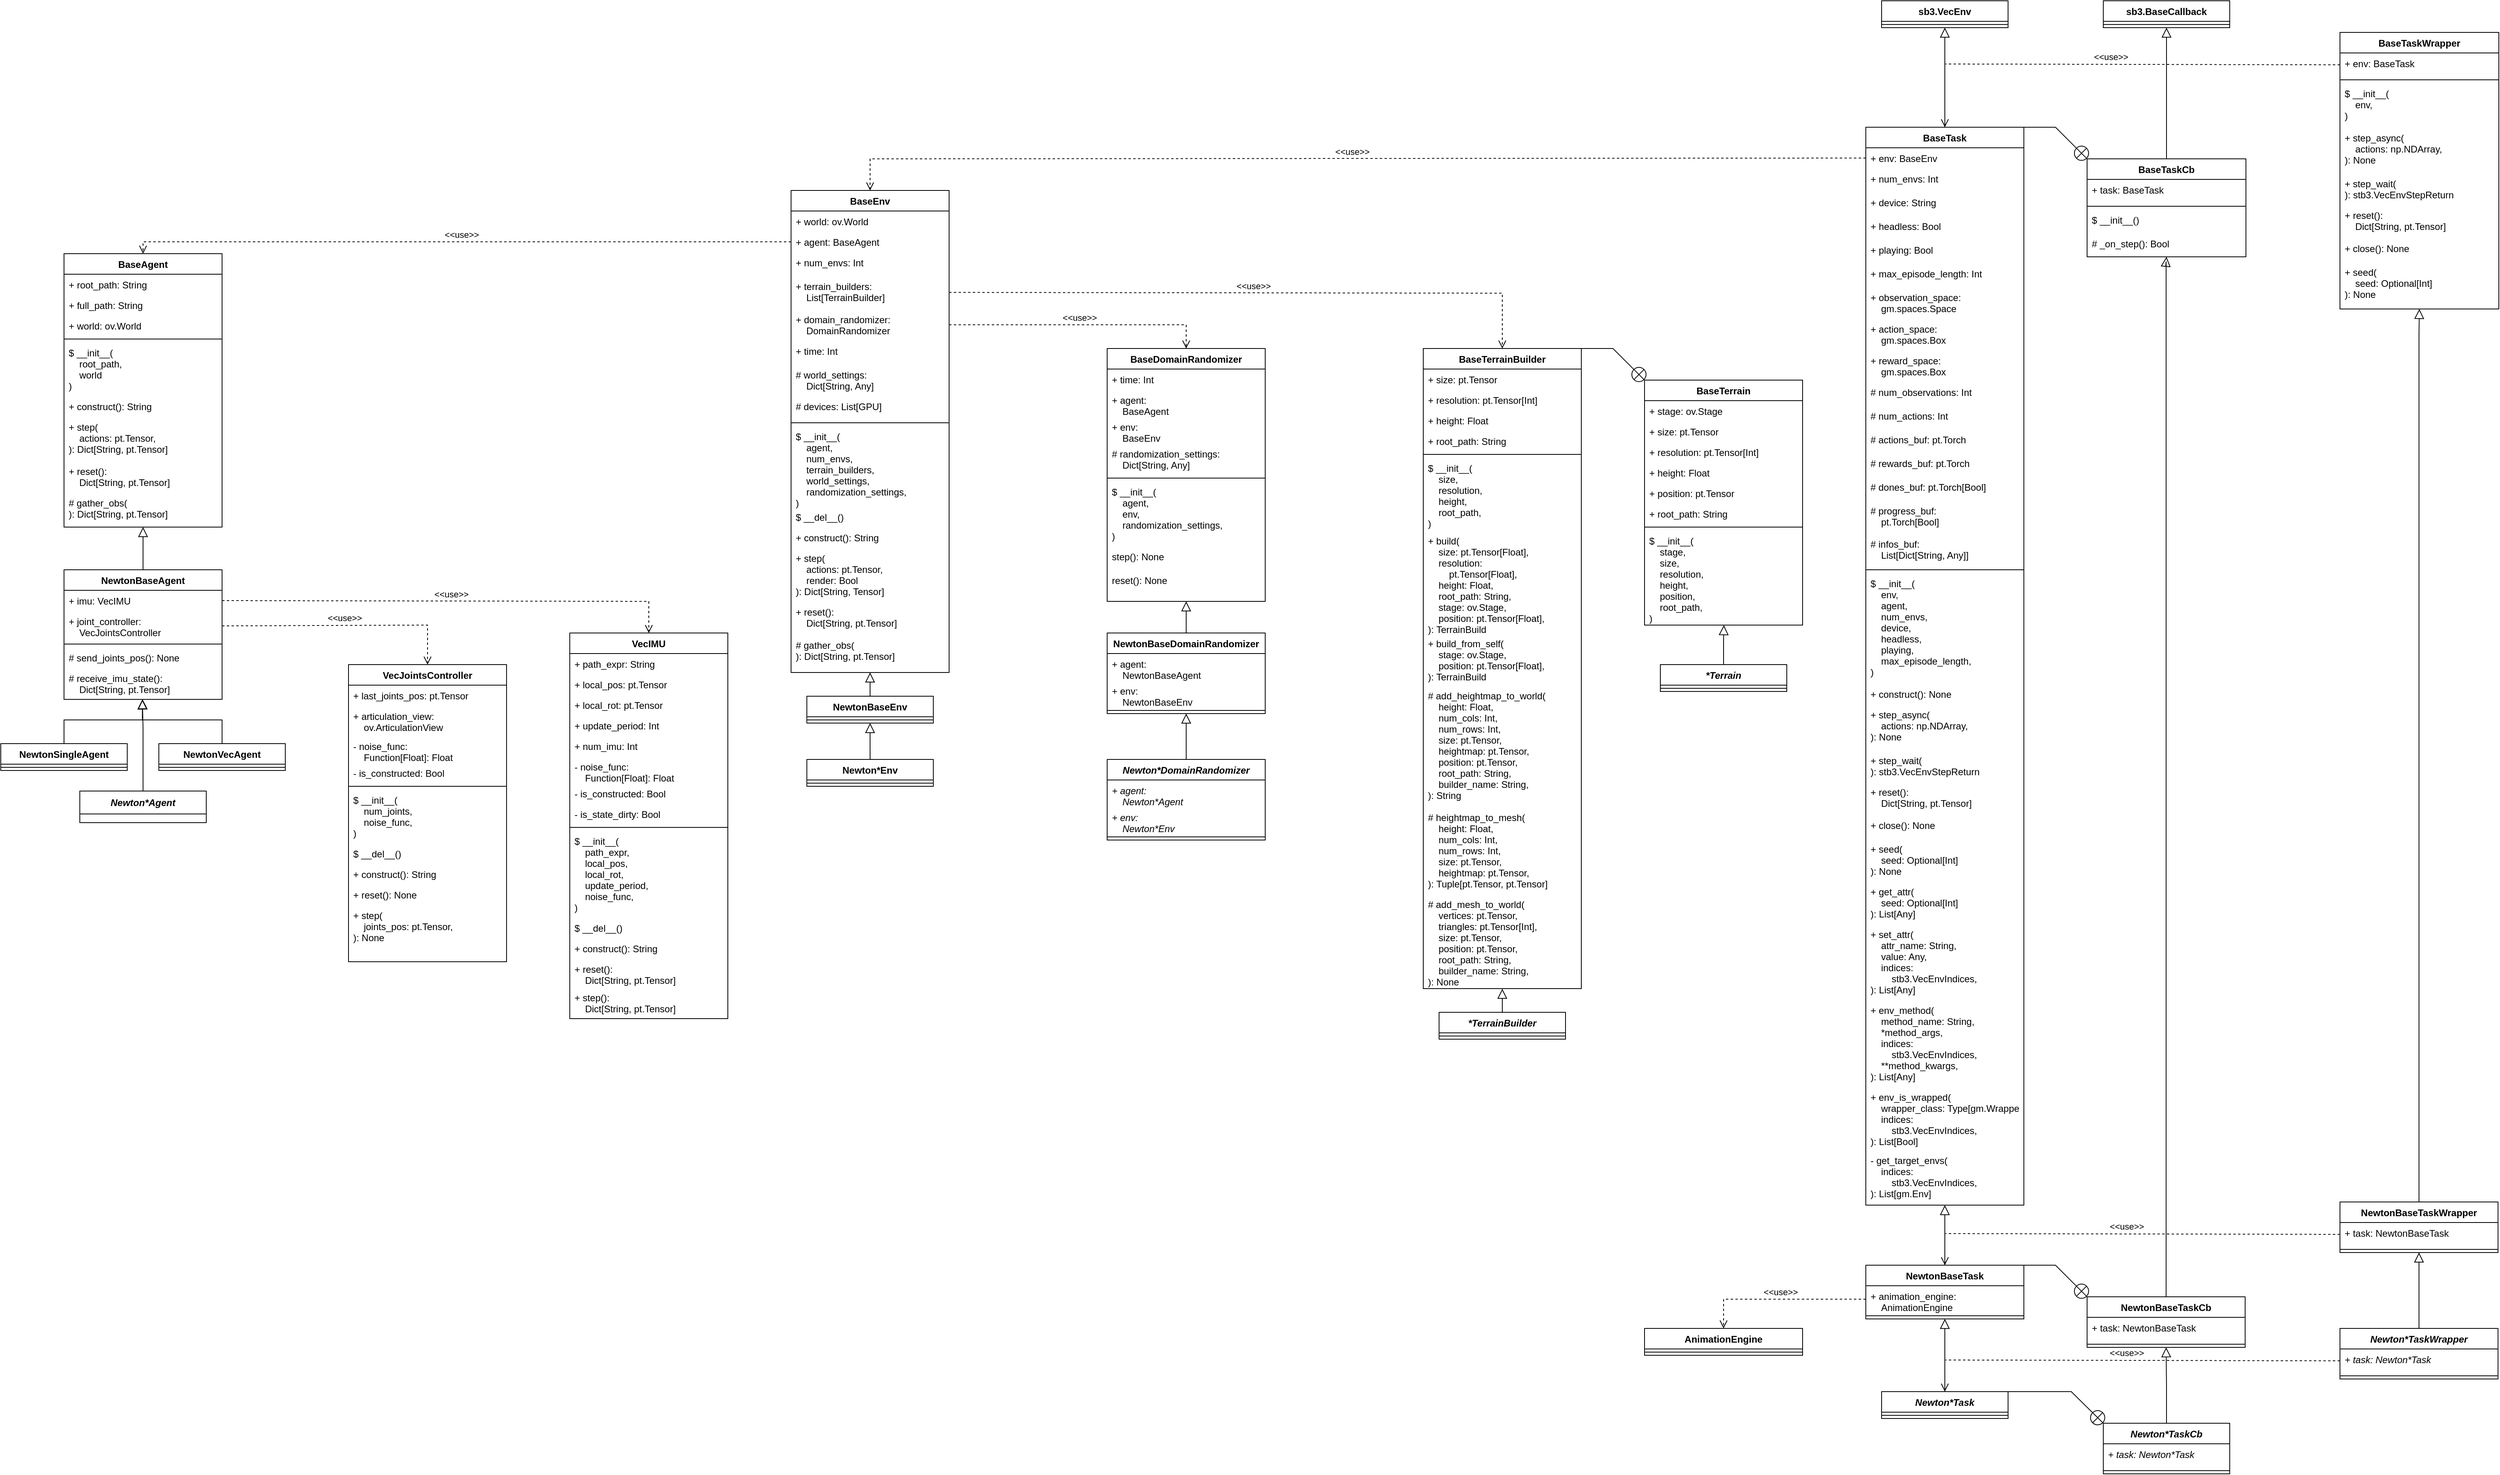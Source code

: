 <mxfile version="24.8.4">
  <diagram id="C5RBs43oDa-KdzZeNtuy" name="Simulation">
    <mxGraphModel dx="4767" dy="2507" grid="1" gridSize="10" guides="1" tooltips="1" connect="1" arrows="1" fold="1" page="1" pageScale="1" pageWidth="827" pageHeight="1169" math="0" shadow="0">
      <root>
        <mxCell id="WIyWlLk6GJQsqaUBKTNV-0" />
        <mxCell id="WIyWlLk6GJQsqaUBKTNV-1" parent="WIyWlLk6GJQsqaUBKTNV-0" />
        <mxCell id="zkfFHV4jXpPFQw0GAbJ--0" value="BaseAgent" style="swimlane;fontStyle=1;align=center;verticalAlign=top;childLayout=stackLayout;horizontal=1;startSize=26;horizontalStack=0;resizeParent=1;resizeLast=0;collapsible=1;marginBottom=0;rounded=0;shadow=0;strokeWidth=1;" parent="WIyWlLk6GJQsqaUBKTNV-1" vertex="1">
          <mxGeometry x="170" y="640" width="200" height="346" as="geometry">
            <mxRectangle x="230" y="140" width="160" height="26" as="alternateBounds" />
          </mxGeometry>
        </mxCell>
        <mxCell id="zkfFHV4jXpPFQw0GAbJ--1" value="+ root_path: String" style="text;align=left;verticalAlign=top;spacingLeft=4;spacingRight=4;overflow=hidden;rotatable=0;points=[[0,0.5],[1,0.5]];portConstraint=eastwest;" parent="zkfFHV4jXpPFQw0GAbJ--0" vertex="1">
          <mxGeometry y="26" width="200" height="26" as="geometry" />
        </mxCell>
        <mxCell id="zkfFHV4jXpPFQw0GAbJ--2" value="+ full_path: String" style="text;align=left;verticalAlign=top;spacingLeft=4;spacingRight=4;overflow=hidden;rotatable=0;points=[[0,0.5],[1,0.5]];portConstraint=eastwest;rounded=0;shadow=0;html=0;" parent="zkfFHV4jXpPFQw0GAbJ--0" vertex="1">
          <mxGeometry y="52" width="200" height="26" as="geometry" />
        </mxCell>
        <mxCell id="zkfFHV4jXpPFQw0GAbJ--3" value="+ world: ov.World" style="text;align=left;verticalAlign=top;spacingLeft=4;spacingRight=4;overflow=hidden;rotatable=0;points=[[0,0.5],[1,0.5]];portConstraint=eastwest;rounded=0;shadow=0;html=0;" parent="zkfFHV4jXpPFQw0GAbJ--0" vertex="1">
          <mxGeometry y="78" width="200" height="26" as="geometry" />
        </mxCell>
        <mxCell id="zkfFHV4jXpPFQw0GAbJ--4" value="" style="line;html=1;strokeWidth=1;align=left;verticalAlign=middle;spacingTop=-1;spacingLeft=3;spacingRight=3;rotatable=0;labelPosition=right;points=[];portConstraint=eastwest;" parent="zkfFHV4jXpPFQw0GAbJ--0" vertex="1">
          <mxGeometry y="104" width="200" height="8" as="geometry" />
        </mxCell>
        <mxCell id="zkfFHV4jXpPFQw0GAbJ--5" value="$ __init__(&#xa;    root_path, &#xa;    world&#xa;)" style="text;align=left;verticalAlign=top;spacingLeft=4;spacingRight=4;overflow=hidden;rotatable=0;points=[[0,0.5],[1,0.5]];portConstraint=eastwest;" parent="zkfFHV4jXpPFQw0GAbJ--0" vertex="1">
          <mxGeometry y="112" width="200" height="68" as="geometry" />
        </mxCell>
        <mxCell id="WYmgZ2lt331Zo_KYKc5n-0" value="+ construct(): String" style="text;align=left;verticalAlign=top;spacingLeft=4;spacingRight=4;overflow=hidden;rotatable=0;points=[[0,0.5],[1,0.5]];portConstraint=eastwest;" parent="zkfFHV4jXpPFQw0GAbJ--0" vertex="1">
          <mxGeometry y="180" width="200" height="26" as="geometry" />
        </mxCell>
        <mxCell id="WYmgZ2lt331Zo_KYKc5n-36" value="+ step(&#xa;    actions: pt.Tensor,&#xa;): Dict[String, pt.Tensor]" style="text;align=left;verticalAlign=top;spacingLeft=4;spacingRight=4;overflow=hidden;rotatable=0;points=[[0,0.5],[1,0.5]];portConstraint=eastwest;" parent="zkfFHV4jXpPFQw0GAbJ--0" vertex="1">
          <mxGeometry y="206" width="200" height="56" as="geometry" />
        </mxCell>
        <mxCell id="WYmgZ2lt331Zo_KYKc5n-35" value="+ reset(): &#xa;    Dict[String, pt.Tensor]" style="text;align=left;verticalAlign=top;spacingLeft=4;spacingRight=4;overflow=hidden;rotatable=0;points=[[0,0.5],[1,0.5]];portConstraint=eastwest;" parent="zkfFHV4jXpPFQw0GAbJ--0" vertex="1">
          <mxGeometry y="262" width="200" height="40" as="geometry" />
        </mxCell>
        <mxCell id="C2V4Gt5A_Fa9hkwZDNJC-0" value="# gather_obs(&#xa;): Dict[String, pt.Tensor]" style="text;align=left;verticalAlign=top;spacingLeft=4;spacingRight=4;overflow=hidden;rotatable=0;points=[[0,0.5],[1,0.5]];portConstraint=eastwest;" vertex="1" parent="zkfFHV4jXpPFQw0GAbJ--0">
          <mxGeometry y="302" width="200" height="44" as="geometry" />
        </mxCell>
        <mxCell id="zkfFHV4jXpPFQw0GAbJ--6" value="NewtonBaseAgent" style="swimlane;fontStyle=1;align=center;verticalAlign=top;childLayout=stackLayout;horizontal=1;startSize=26;horizontalStack=0;resizeParent=1;resizeLast=0;collapsible=1;marginBottom=0;rounded=0;shadow=0;strokeWidth=1;" parent="WIyWlLk6GJQsqaUBKTNV-1" vertex="1">
          <mxGeometry x="170" y="1040" width="200" height="164" as="geometry">
            <mxRectangle x="130" y="380" width="160" height="26" as="alternateBounds" />
          </mxGeometry>
        </mxCell>
        <mxCell id="C2V4Gt5A_Fa9hkwZDNJC-16" value="+ imu: VecIMU" style="text;align=left;verticalAlign=top;spacingLeft=4;spacingRight=4;overflow=hidden;rotatable=0;points=[[0,0.5],[1,0.5]];portConstraint=eastwest;" vertex="1" parent="zkfFHV4jXpPFQw0GAbJ--6">
          <mxGeometry y="26" width="200" height="26" as="geometry" />
        </mxCell>
        <mxCell id="C2V4Gt5A_Fa9hkwZDNJC-17" value="+ joint_controller: &#xa;    VecJointsController" style="text;align=left;verticalAlign=top;spacingLeft=4;spacingRight=4;overflow=hidden;rotatable=0;points=[[0,0.5],[1,0.5]];portConstraint=eastwest;" vertex="1" parent="zkfFHV4jXpPFQw0GAbJ--6">
          <mxGeometry y="52" width="200" height="38" as="geometry" />
        </mxCell>
        <mxCell id="zkfFHV4jXpPFQw0GAbJ--9" value="" style="line;html=1;strokeWidth=1;align=left;verticalAlign=middle;spacingTop=-1;spacingLeft=3;spacingRight=3;rotatable=0;labelPosition=right;points=[];portConstraint=eastwest;" parent="zkfFHV4jXpPFQw0GAbJ--6" vertex="1">
          <mxGeometry y="90" width="200" height="8" as="geometry" />
        </mxCell>
        <mxCell id="C2V4Gt5A_Fa9hkwZDNJC-2" value="# send_joints_pos(): None" style="text;align=left;verticalAlign=top;spacingLeft=4;spacingRight=4;overflow=hidden;rotatable=0;points=[[0,0.5],[1,0.5]];portConstraint=eastwest;" vertex="1" parent="zkfFHV4jXpPFQw0GAbJ--6">
          <mxGeometry y="98" width="200" height="26" as="geometry" />
        </mxCell>
        <mxCell id="C2V4Gt5A_Fa9hkwZDNJC-3" value="# receive_imu_state(): &#xa;    Dict[String, pt.Tensor]" style="text;align=left;verticalAlign=top;spacingLeft=4;spacingRight=4;overflow=hidden;rotatable=0;points=[[0,0.5],[1,0.5]];portConstraint=eastwest;" vertex="1" parent="zkfFHV4jXpPFQw0GAbJ--6">
          <mxGeometry y="124" width="200" height="40" as="geometry" />
        </mxCell>
        <mxCell id="zkfFHV4jXpPFQw0GAbJ--12" value="" style="endArrow=block;endSize=10;endFill=0;shadow=0;strokeWidth=1;rounded=0;curved=0;edgeStyle=elbowEdgeStyle;elbow=vertical;" parent="WIyWlLk6GJQsqaUBKTNV-1" source="zkfFHV4jXpPFQw0GAbJ--6" target="zkfFHV4jXpPFQw0GAbJ--0" edge="1">
          <mxGeometry width="160" relative="1" as="geometry">
            <mxPoint x="170" y="803" as="sourcePoint" />
            <mxPoint x="170" y="803" as="targetPoint" />
          </mxGeometry>
        </mxCell>
        <mxCell id="zkfFHV4jXpPFQw0GAbJ--13" value="NewtonVecAgent" style="swimlane;fontStyle=1;align=center;verticalAlign=top;childLayout=stackLayout;horizontal=1;startSize=26;horizontalStack=0;resizeParent=1;resizeLast=0;collapsible=1;marginBottom=0;rounded=0;shadow=0;strokeWidth=1;" parent="WIyWlLk6GJQsqaUBKTNV-1" vertex="1">
          <mxGeometry x="290" y="1260" width="160" height="34" as="geometry">
            <mxRectangle x="340" y="380" width="170" height="26" as="alternateBounds" />
          </mxGeometry>
        </mxCell>
        <mxCell id="zkfFHV4jXpPFQw0GAbJ--15" value="" style="line;html=1;strokeWidth=1;align=left;verticalAlign=middle;spacingTop=-1;spacingLeft=3;spacingRight=3;rotatable=0;labelPosition=right;points=[];portConstraint=eastwest;" parent="zkfFHV4jXpPFQw0GAbJ--13" vertex="1">
          <mxGeometry y="26" width="160" height="8" as="geometry" />
        </mxCell>
        <mxCell id="zkfFHV4jXpPFQw0GAbJ--16" value="" style="endArrow=block;endSize=10;endFill=0;shadow=0;strokeWidth=1;rounded=0;curved=0;edgeStyle=elbowEdgeStyle;elbow=vertical;entryX=0.497;entryY=0.995;entryDx=0;entryDy=0;entryPerimeter=0;exitX=0.5;exitY=0;exitDx=0;exitDy=0;" parent="WIyWlLk6GJQsqaUBKTNV-1" source="zkfFHV4jXpPFQw0GAbJ--13" target="C2V4Gt5A_Fa9hkwZDNJC-3" edge="1">
          <mxGeometry width="160" relative="1" as="geometry">
            <mxPoint x="180" y="973" as="sourcePoint" />
            <mxPoint x="260" y="1150" as="targetPoint" />
            <Array as="points">
              <mxPoint x="320" y="1230" />
            </Array>
          </mxGeometry>
        </mxCell>
        <mxCell id="WYmgZ2lt331Zo_KYKc5n-1" value="VecIMU" style="swimlane;fontStyle=1;align=center;verticalAlign=top;childLayout=stackLayout;horizontal=1;startSize=26;horizontalStack=0;resizeParent=1;resizeLast=0;collapsible=1;marginBottom=0;rounded=0;shadow=0;strokeWidth=1;" parent="WIyWlLk6GJQsqaUBKTNV-1" vertex="1">
          <mxGeometry x="810" y="1120" width="200" height="488" as="geometry">
            <mxRectangle x="230" y="140" width="160" height="26" as="alternateBounds" />
          </mxGeometry>
        </mxCell>
        <mxCell id="WYmgZ2lt331Zo_KYKc5n-2" value="+ path_expr: String" style="text;align=left;verticalAlign=top;spacingLeft=4;spacingRight=4;overflow=hidden;rotatable=0;points=[[0,0.5],[1,0.5]];portConstraint=eastwest;" parent="WYmgZ2lt331Zo_KYKc5n-1" vertex="1">
          <mxGeometry y="26" width="200" height="26" as="geometry" />
        </mxCell>
        <mxCell id="WYmgZ2lt331Zo_KYKc5n-3" value="+ local_pos: pt.Tensor" style="text;align=left;verticalAlign=top;spacingLeft=4;spacingRight=4;overflow=hidden;rotatable=0;points=[[0,0.5],[1,0.5]];portConstraint=eastwest;rounded=0;shadow=0;html=0;" parent="WYmgZ2lt331Zo_KYKc5n-1" vertex="1">
          <mxGeometry y="52" width="200" height="26" as="geometry" />
        </mxCell>
        <mxCell id="WYmgZ2lt331Zo_KYKc5n-4" value="+ local_rot: pt.Tensor" style="text;align=left;verticalAlign=top;spacingLeft=4;spacingRight=4;overflow=hidden;rotatable=0;points=[[0,0.5],[1,0.5]];portConstraint=eastwest;rounded=0;shadow=0;html=0;" parent="WYmgZ2lt331Zo_KYKc5n-1" vertex="1">
          <mxGeometry y="78" width="200" height="26" as="geometry" />
        </mxCell>
        <mxCell id="WYmgZ2lt331Zo_KYKc5n-8" value="+ update_period: Int" style="text;align=left;verticalAlign=top;spacingLeft=4;spacingRight=4;overflow=hidden;rotatable=0;points=[[0,0.5],[1,0.5]];portConstraint=eastwest;rounded=0;shadow=0;html=0;" parent="WYmgZ2lt331Zo_KYKc5n-1" vertex="1">
          <mxGeometry y="104" width="200" height="26" as="geometry" />
        </mxCell>
        <mxCell id="WYmgZ2lt331Zo_KYKc5n-28" value="+ num_imu: Int" style="text;align=left;verticalAlign=top;spacingLeft=4;spacingRight=4;overflow=hidden;rotatable=0;points=[[0,0.5],[1,0.5]];portConstraint=eastwest;rounded=0;shadow=0;html=0;" parent="WYmgZ2lt331Zo_KYKc5n-1" vertex="1">
          <mxGeometry y="130" width="200" height="26" as="geometry" />
        </mxCell>
        <mxCell id="C2V4Gt5A_Fa9hkwZDNJC-56" value="- noise_func: &#xa;    Function[Float]: Float" style="text;align=left;verticalAlign=top;spacingLeft=4;spacingRight=4;overflow=hidden;rotatable=0;points=[[0,0.5],[1,0.5]];portConstraint=eastwest;rounded=0;shadow=0;html=0;" vertex="1" parent="WYmgZ2lt331Zo_KYKc5n-1">
          <mxGeometry y="156" width="200" height="34" as="geometry" />
        </mxCell>
        <mxCell id="WYmgZ2lt331Zo_KYKc5n-9" value="- is_constructed: Bool" style="text;align=left;verticalAlign=top;spacingLeft=4;spacingRight=4;overflow=hidden;rotatable=0;points=[[0,0.5],[1,0.5]];portConstraint=eastwest;rounded=0;shadow=0;html=0;" parent="WYmgZ2lt331Zo_KYKc5n-1" vertex="1">
          <mxGeometry y="190" width="200" height="26" as="geometry" />
        </mxCell>
        <mxCell id="C2V4Gt5A_Fa9hkwZDNJC-7" value="- is_state_dirty: Bool" style="text;align=left;verticalAlign=top;spacingLeft=4;spacingRight=4;overflow=hidden;rotatable=0;points=[[0,0.5],[1,0.5]];portConstraint=eastwest;rounded=0;shadow=0;html=0;" vertex="1" parent="WYmgZ2lt331Zo_KYKc5n-1">
          <mxGeometry y="216" width="200" height="26" as="geometry" />
        </mxCell>
        <mxCell id="WYmgZ2lt331Zo_KYKc5n-5" value="" style="line;html=1;strokeWidth=1;align=left;verticalAlign=middle;spacingTop=-1;spacingLeft=3;spacingRight=3;rotatable=0;labelPosition=right;points=[];portConstraint=eastwest;" parent="WYmgZ2lt331Zo_KYKc5n-1" vertex="1">
          <mxGeometry y="242" width="200" height="8" as="geometry" />
        </mxCell>
        <mxCell id="WYmgZ2lt331Zo_KYKc5n-6" value="$ __init__(&#xa;    path_expr, &#xa;    local_pos, &#xa;    local_rot,&#xa;    update_period,&#xa;    noise_func,&#xa;)" style="text;align=left;verticalAlign=top;spacingLeft=4;spacingRight=4;overflow=hidden;rotatable=0;points=[[0,0.5],[1,0.5]];portConstraint=eastwest;" parent="WYmgZ2lt331Zo_KYKc5n-1" vertex="1">
          <mxGeometry y="250" width="200" height="110" as="geometry" />
        </mxCell>
        <mxCell id="WYmgZ2lt331Zo_KYKc5n-10" value="$ __del__()" style="text;align=left;verticalAlign=top;spacingLeft=4;spacingRight=4;overflow=hidden;rotatable=0;points=[[0,0.5],[1,0.5]];portConstraint=eastwest;" parent="WYmgZ2lt331Zo_KYKc5n-1" vertex="1">
          <mxGeometry y="360" width="200" height="26" as="geometry" />
        </mxCell>
        <mxCell id="WYmgZ2lt331Zo_KYKc5n-11" value="+ construct(): String" style="text;align=left;verticalAlign=top;spacingLeft=4;spacingRight=4;overflow=hidden;rotatable=0;points=[[0,0.5],[1,0.5]];portConstraint=eastwest;" parent="WYmgZ2lt331Zo_KYKc5n-1" vertex="1">
          <mxGeometry y="386" width="200" height="26" as="geometry" />
        </mxCell>
        <mxCell id="WYmgZ2lt331Zo_KYKc5n-7" value="+ reset(): &#xa;    Dict[String, pt.Tensor]" style="text;align=left;verticalAlign=top;spacingLeft=4;spacingRight=4;overflow=hidden;rotatable=0;points=[[0,0.5],[1,0.5]];portConstraint=eastwest;" parent="WYmgZ2lt331Zo_KYKc5n-1" vertex="1">
          <mxGeometry y="412" width="200" height="36" as="geometry" />
        </mxCell>
        <mxCell id="WYmgZ2lt331Zo_KYKc5n-12" value="+ step(): &#xa;    Dict[String, pt.Tensor]" style="text;align=left;verticalAlign=top;spacingLeft=4;spacingRight=4;overflow=hidden;rotatable=0;points=[[0,0.5],[1,0.5]];portConstraint=eastwest;" parent="WYmgZ2lt331Zo_KYKc5n-1" vertex="1">
          <mxGeometry y="448" width="200" height="40" as="geometry" />
        </mxCell>
        <mxCell id="WYmgZ2lt331Zo_KYKc5n-13" value="VecJointsController" style="swimlane;fontStyle=1;align=center;verticalAlign=top;childLayout=stackLayout;horizontal=1;startSize=26;horizontalStack=0;resizeParent=1;resizeLast=0;collapsible=1;marginBottom=0;rounded=0;shadow=0;strokeWidth=1;" parent="WIyWlLk6GJQsqaUBKTNV-1" vertex="1">
          <mxGeometry x="530" y="1160" width="200" height="376" as="geometry">
            <mxRectangle x="950" y="110" width="160" height="26" as="alternateBounds" />
          </mxGeometry>
        </mxCell>
        <mxCell id="WYmgZ2lt331Zo_KYKc5n-25" value="+ last_joints_pos: pt.Tensor" style="text;align=left;verticalAlign=top;spacingLeft=4;spacingRight=4;overflow=hidden;rotatable=0;points=[[0,0.5],[1,0.5]];portConstraint=eastwest;rounded=0;shadow=0;html=0;" parent="WYmgZ2lt331Zo_KYKc5n-13" vertex="1">
          <mxGeometry y="26" width="200" height="26" as="geometry" />
        </mxCell>
        <mxCell id="WYmgZ2lt331Zo_KYKc5n-29" value="+ articulation_view:&#xa;    ov.ArticulationView&#xa;" style="text;align=left;verticalAlign=top;spacingLeft=4;spacingRight=4;overflow=hidden;rotatable=0;points=[[0,0.5],[1,0.5]];portConstraint=eastwest;rounded=0;shadow=0;html=0;" parent="WYmgZ2lt331Zo_KYKc5n-13" vertex="1">
          <mxGeometry y="52" width="200" height="38" as="geometry" />
        </mxCell>
        <mxCell id="C2V4Gt5A_Fa9hkwZDNJC-57" value="- noise_func: &#xa;    Function[Float]: Float" style="text;align=left;verticalAlign=top;spacingLeft=4;spacingRight=4;overflow=hidden;rotatable=0;points=[[0,0.5],[1,0.5]];portConstraint=eastwest;rounded=0;shadow=0;html=0;" vertex="1" parent="WYmgZ2lt331Zo_KYKc5n-13">
          <mxGeometry y="90" width="200" height="34" as="geometry" />
        </mxCell>
        <mxCell id="WYmgZ2lt331Zo_KYKc5n-18" value="- is_constructed: Bool" style="text;align=left;verticalAlign=top;spacingLeft=4;spacingRight=4;overflow=hidden;rotatable=0;points=[[0,0.5],[1,0.5]];portConstraint=eastwest;rounded=0;shadow=0;html=0;" parent="WYmgZ2lt331Zo_KYKc5n-13" vertex="1">
          <mxGeometry y="124" width="200" height="26" as="geometry" />
        </mxCell>
        <mxCell id="WYmgZ2lt331Zo_KYKc5n-19" value="" style="line;html=1;strokeWidth=1;align=left;verticalAlign=middle;spacingTop=-1;spacingLeft=3;spacingRight=3;rotatable=0;labelPosition=right;points=[];portConstraint=eastwest;" parent="WYmgZ2lt331Zo_KYKc5n-13" vertex="1">
          <mxGeometry y="150" width="200" height="8" as="geometry" />
        </mxCell>
        <mxCell id="WYmgZ2lt331Zo_KYKc5n-20" value="$ __init__(&#xa;    num_joints,&#xa;    noise_func,&#xa;)" style="text;align=left;verticalAlign=top;spacingLeft=4;spacingRight=4;overflow=hidden;rotatable=0;points=[[0,0.5],[1,0.5]];portConstraint=eastwest;" parent="WYmgZ2lt331Zo_KYKc5n-13" vertex="1">
          <mxGeometry y="158" width="200" height="68" as="geometry" />
        </mxCell>
        <mxCell id="WYmgZ2lt331Zo_KYKc5n-21" value="$ __del__()" style="text;align=left;verticalAlign=top;spacingLeft=4;spacingRight=4;overflow=hidden;rotatable=0;points=[[0,0.5],[1,0.5]];portConstraint=eastwest;" parent="WYmgZ2lt331Zo_KYKc5n-13" vertex="1">
          <mxGeometry y="226" width="200" height="26" as="geometry" />
        </mxCell>
        <mxCell id="WYmgZ2lt331Zo_KYKc5n-22" value="+ construct(): String" style="text;align=left;verticalAlign=top;spacingLeft=4;spacingRight=4;overflow=hidden;rotatable=0;points=[[0,0.5],[1,0.5]];portConstraint=eastwest;" parent="WYmgZ2lt331Zo_KYKc5n-13" vertex="1">
          <mxGeometry y="252" width="200" height="26" as="geometry" />
        </mxCell>
        <mxCell id="WYmgZ2lt331Zo_KYKc5n-23" value="+ reset(): None" style="text;align=left;verticalAlign=top;spacingLeft=4;spacingRight=4;overflow=hidden;rotatable=0;points=[[0,0.5],[1,0.5]];portConstraint=eastwest;" parent="WYmgZ2lt331Zo_KYKc5n-13" vertex="1">
          <mxGeometry y="278" width="200" height="26" as="geometry" />
        </mxCell>
        <mxCell id="WYmgZ2lt331Zo_KYKc5n-24" value="+ step(&#xa;    joints_pos: pt.Tensor,&#xa;): None" style="text;align=left;verticalAlign=top;spacingLeft=4;spacingRight=4;overflow=hidden;rotatable=0;points=[[0,0.5],[1,0.5]];portConstraint=eastwest;" parent="WYmgZ2lt331Zo_KYKc5n-13" vertex="1">
          <mxGeometry y="304" width="200" height="58" as="geometry" />
        </mxCell>
        <mxCell id="C2V4Gt5A_Fa9hkwZDNJC-9" value="NewtonSingleAgent" style="swimlane;fontStyle=1;align=center;verticalAlign=top;childLayout=stackLayout;horizontal=1;startSize=26;horizontalStack=0;resizeParent=1;resizeLast=0;collapsible=1;marginBottom=0;rounded=0;shadow=0;strokeWidth=1;" vertex="1" parent="WIyWlLk6GJQsqaUBKTNV-1">
          <mxGeometry x="90" y="1260" width="160" height="34" as="geometry">
            <mxRectangle x="340" y="380" width="170" height="26" as="alternateBounds" />
          </mxGeometry>
        </mxCell>
        <mxCell id="C2V4Gt5A_Fa9hkwZDNJC-10" value="" style="line;html=1;strokeWidth=1;align=left;verticalAlign=middle;spacingTop=-1;spacingLeft=3;spacingRight=3;rotatable=0;labelPosition=right;points=[];portConstraint=eastwest;" vertex="1" parent="C2V4Gt5A_Fa9hkwZDNJC-9">
          <mxGeometry y="26" width="160" height="8" as="geometry" />
        </mxCell>
        <mxCell id="C2V4Gt5A_Fa9hkwZDNJC-15" value="" style="endArrow=block;endSize=10;endFill=0;shadow=0;strokeWidth=1;rounded=0;curved=0;edgeStyle=elbowEdgeStyle;elbow=vertical;exitX=0.5;exitY=0;exitDx=0;exitDy=0;entryX=0.496;entryY=1.003;entryDx=0;entryDy=0;entryPerimeter=0;" edge="1" parent="WIyWlLk6GJQsqaUBKTNV-1" source="C2V4Gt5A_Fa9hkwZDNJC-9" target="C2V4Gt5A_Fa9hkwZDNJC-3">
          <mxGeometry width="160" relative="1" as="geometry">
            <mxPoint x="380" y="1210" as="sourcePoint" />
            <mxPoint x="240" y="1160" as="targetPoint" />
            <Array as="points">
              <mxPoint x="220" y="1230" />
            </Array>
          </mxGeometry>
        </mxCell>
        <mxCell id="C2V4Gt5A_Fa9hkwZDNJC-21" value="&amp;lt;&amp;lt;use&amp;gt;&amp;gt;" style="endArrow=open;startArrow=none;endFill=0;startFill=0;endSize=8;html=1;verticalAlign=bottom;dashed=1;labelBackgroundColor=none;rounded=0;exitX=1;exitY=0.5;exitDx=0;exitDy=0;entryX=0.5;entryY=0;entryDx=0;entryDy=0;" edge="1" parent="WIyWlLk6GJQsqaUBKTNV-1" source="C2V4Gt5A_Fa9hkwZDNJC-16" target="WYmgZ2lt331Zo_KYKc5n-1">
          <mxGeometry width="160" relative="1" as="geometry">
            <mxPoint x="550" y="1070" as="sourcePoint" />
            <mxPoint x="710" y="1070" as="targetPoint" />
            <Array as="points">
              <mxPoint x="910" y="1080" />
            </Array>
          </mxGeometry>
        </mxCell>
        <mxCell id="C2V4Gt5A_Fa9hkwZDNJC-22" value="&amp;lt;&amp;lt;use&amp;gt;&amp;gt;" style="endArrow=open;startArrow=none;endFill=0;startFill=0;endSize=8;html=1;verticalAlign=bottom;dashed=1;labelBackgroundColor=none;rounded=0;exitX=1;exitY=0.5;exitDx=0;exitDy=0;entryX=0.5;entryY=0;entryDx=0;entryDy=0;" edge="1" parent="WIyWlLk6GJQsqaUBKTNV-1" source="C2V4Gt5A_Fa9hkwZDNJC-17" target="WYmgZ2lt331Zo_KYKc5n-13">
          <mxGeometry width="160" relative="1" as="geometry">
            <mxPoint x="360" y="1089" as="sourcePoint" />
            <mxPoint x="860" y="1130" as="targetPoint" />
            <Array as="points">
              <mxPoint x="630" y="1110" />
            </Array>
          </mxGeometry>
        </mxCell>
        <mxCell id="C2V4Gt5A_Fa9hkwZDNJC-23" value="&lt;i&gt;Newton*Agent&lt;/i&gt;" style="swimlane;fontStyle=1;align=center;verticalAlign=middle;childLayout=stackLayout;horizontal=1;startSize=29;horizontalStack=0;resizeParent=1;resizeParentMax=0;resizeLast=0;collapsible=0;marginBottom=0;html=1;whiteSpace=wrap;" vertex="1" parent="WIyWlLk6GJQsqaUBKTNV-1">
          <mxGeometry x="190" y="1320" width="160" height="40" as="geometry" />
        </mxCell>
        <mxCell id="C2V4Gt5A_Fa9hkwZDNJC-26" value="" style="endArrow=block;endSize=10;endFill=0;shadow=0;strokeWidth=1;rounded=0;curved=0;edgeStyle=elbowEdgeStyle;elbow=vertical;exitX=0.5;exitY=0;exitDx=0;exitDy=0;entryX=0.496;entryY=1.002;entryDx=0;entryDy=0;entryPerimeter=0;" edge="1" parent="WIyWlLk6GJQsqaUBKTNV-1" source="C2V4Gt5A_Fa9hkwZDNJC-23" target="C2V4Gt5A_Fa9hkwZDNJC-3">
          <mxGeometry width="160" relative="1" as="geometry">
            <mxPoint x="180" y="1270" as="sourcePoint" />
            <mxPoint x="279" y="1214" as="targetPoint" />
            <Array as="points">
              <mxPoint x="230" y="1240" />
            </Array>
          </mxGeometry>
        </mxCell>
        <mxCell id="C2V4Gt5A_Fa9hkwZDNJC-27" value="BaseEnv" style="swimlane;fontStyle=1;align=center;verticalAlign=top;childLayout=stackLayout;horizontal=1;startSize=26;horizontalStack=0;resizeParent=1;resizeLast=0;collapsible=1;marginBottom=0;rounded=0;shadow=0;strokeWidth=1;" vertex="1" parent="WIyWlLk6GJQsqaUBKTNV-1">
          <mxGeometry x="1090" y="560" width="200" height="610" as="geometry">
            <mxRectangle x="230" y="140" width="160" height="26" as="alternateBounds" />
          </mxGeometry>
        </mxCell>
        <mxCell id="C2V4Gt5A_Fa9hkwZDNJC-30" value="+ world: ov.World" style="text;align=left;verticalAlign=top;spacingLeft=4;spacingRight=4;overflow=hidden;rotatable=0;points=[[0,0.5],[1,0.5]];portConstraint=eastwest;rounded=0;shadow=0;html=0;" vertex="1" parent="C2V4Gt5A_Fa9hkwZDNJC-27">
          <mxGeometry y="26" width="200" height="26" as="geometry" />
        </mxCell>
        <mxCell id="C2V4Gt5A_Fa9hkwZDNJC-37" value="+ agent: BaseAgent" style="text;align=left;verticalAlign=top;spacingLeft=4;spacingRight=4;overflow=hidden;rotatable=0;points=[[0,0.5],[1,0.5]];portConstraint=eastwest;rounded=0;shadow=0;html=0;" vertex="1" parent="C2V4Gt5A_Fa9hkwZDNJC-27">
          <mxGeometry y="52" width="200" height="26" as="geometry" />
        </mxCell>
        <mxCell id="C2V4Gt5A_Fa9hkwZDNJC-40" value="+ num_envs: Int" style="text;align=left;verticalAlign=top;spacingLeft=4;spacingRight=4;overflow=hidden;rotatable=0;points=[[0,0.5],[1,0.5]];portConstraint=eastwest;rounded=0;shadow=0;html=0;" vertex="1" parent="C2V4Gt5A_Fa9hkwZDNJC-27">
          <mxGeometry y="78" width="200" height="30" as="geometry" />
        </mxCell>
        <mxCell id="C2V4Gt5A_Fa9hkwZDNJC-28" value="+ terrain_builders: &#xa;    List[TerrainBuilder]" style="text;align=left;verticalAlign=top;spacingLeft=4;spacingRight=4;overflow=hidden;rotatable=0;points=[[0,0.5],[1,0.5]];portConstraint=eastwest;" vertex="1" parent="C2V4Gt5A_Fa9hkwZDNJC-27">
          <mxGeometry y="108" width="200" height="42" as="geometry" />
        </mxCell>
        <mxCell id="C2V4Gt5A_Fa9hkwZDNJC-29" value="+ domain_randomizer:&#xa;    DomainRandomizer&#xa;" style="text;align=left;verticalAlign=top;spacingLeft=4;spacingRight=4;overflow=hidden;rotatable=0;points=[[0,0.5],[1,0.5]];portConstraint=eastwest;rounded=0;shadow=0;html=0;" vertex="1" parent="C2V4Gt5A_Fa9hkwZDNJC-27">
          <mxGeometry y="150" width="200" height="40" as="geometry" />
        </mxCell>
        <mxCell id="C2V4Gt5A_Fa9hkwZDNJC-186" value="+ time: Int" style="text;align=left;verticalAlign=top;spacingLeft=4;spacingRight=4;overflow=hidden;rotatable=0;points=[[0,0.5],[1,0.5]];portConstraint=eastwest;rounded=0;shadow=0;html=0;" vertex="1" parent="C2V4Gt5A_Fa9hkwZDNJC-27">
          <mxGeometry y="190" width="200" height="30" as="geometry" />
        </mxCell>
        <mxCell id="C2V4Gt5A_Fa9hkwZDNJC-38" value="# world_settings:&#xa;    Dict[String, Any]" style="text;align=left;verticalAlign=top;spacingLeft=4;spacingRight=4;overflow=hidden;rotatable=0;points=[[0,0.5],[1,0.5]];portConstraint=eastwest;rounded=0;shadow=0;html=0;" vertex="1" parent="C2V4Gt5A_Fa9hkwZDNJC-27">
          <mxGeometry y="220" width="200" height="40" as="geometry" />
        </mxCell>
        <mxCell id="C2V4Gt5A_Fa9hkwZDNJC-41" value="# devices: List[GPU]" style="text;align=left;verticalAlign=top;spacingLeft=4;spacingRight=4;overflow=hidden;rotatable=0;points=[[0,0.5],[1,0.5]];portConstraint=eastwest;rounded=0;shadow=0;html=0;" vertex="1" parent="C2V4Gt5A_Fa9hkwZDNJC-27">
          <mxGeometry y="260" width="200" height="30" as="geometry" />
        </mxCell>
        <mxCell id="C2V4Gt5A_Fa9hkwZDNJC-31" value="" style="line;html=1;strokeWidth=1;align=left;verticalAlign=middle;spacingTop=-1;spacingLeft=3;spacingRight=3;rotatable=0;labelPosition=right;points=[];portConstraint=eastwest;" vertex="1" parent="C2V4Gt5A_Fa9hkwZDNJC-27">
          <mxGeometry y="290" width="200" height="8" as="geometry" />
        </mxCell>
        <mxCell id="C2V4Gt5A_Fa9hkwZDNJC-32" value="$ __init__(&#xa;    agent,&#xa;    num_envs, &#xa;    terrain_builders, &#xa;    world_settings, &#xa;    randomization_settings,&#xa;)" style="text;align=left;verticalAlign=top;spacingLeft=4;spacingRight=4;overflow=hidden;rotatable=0;points=[[0,0.5],[1,0.5]];portConstraint=eastwest;" vertex="1" parent="C2V4Gt5A_Fa9hkwZDNJC-27">
          <mxGeometry y="298" width="200" height="102" as="geometry" />
        </mxCell>
        <mxCell id="C2V4Gt5A_Fa9hkwZDNJC-55" value="$ __del__()" style="text;align=left;verticalAlign=top;spacingLeft=4;spacingRight=4;overflow=hidden;rotatable=0;points=[[0,0.5],[1,0.5]];portConstraint=eastwest;" vertex="1" parent="C2V4Gt5A_Fa9hkwZDNJC-27">
          <mxGeometry y="400" width="200" height="26" as="geometry" />
        </mxCell>
        <mxCell id="C2V4Gt5A_Fa9hkwZDNJC-33" value="+ construct(): String" style="text;align=left;verticalAlign=top;spacingLeft=4;spacingRight=4;overflow=hidden;rotatable=0;points=[[0,0.5],[1,0.5]];portConstraint=eastwest;" vertex="1" parent="C2V4Gt5A_Fa9hkwZDNJC-27">
          <mxGeometry y="426" width="200" height="26" as="geometry" />
        </mxCell>
        <mxCell id="C2V4Gt5A_Fa9hkwZDNJC-34" value="+ step(&#xa;    actions: pt.Tensor,&#xa;    render: Bool&#xa;): Dict[String, Tensor]" style="text;align=left;verticalAlign=top;spacingLeft=4;spacingRight=4;overflow=hidden;rotatable=0;points=[[0,0.5],[1,0.5]];portConstraint=eastwest;" vertex="1" parent="C2V4Gt5A_Fa9hkwZDNJC-27">
          <mxGeometry y="452" width="200" height="68" as="geometry" />
        </mxCell>
        <mxCell id="C2V4Gt5A_Fa9hkwZDNJC-35" value="+ reset(): &#xa;    Dict[String, pt.Tensor]" style="text;align=left;verticalAlign=top;spacingLeft=4;spacingRight=4;overflow=hidden;rotatable=0;points=[[0,0.5],[1,0.5]];portConstraint=eastwest;" vertex="1" parent="C2V4Gt5A_Fa9hkwZDNJC-27">
          <mxGeometry y="520" width="200" height="42" as="geometry" />
        </mxCell>
        <mxCell id="C2V4Gt5A_Fa9hkwZDNJC-36" value="# gather_obs(&#xa;): Dict[String, pt.Tensor]" style="text;align=left;verticalAlign=top;spacingLeft=4;spacingRight=4;overflow=hidden;rotatable=0;points=[[0,0.5],[1,0.5]];portConstraint=eastwest;" vertex="1" parent="C2V4Gt5A_Fa9hkwZDNJC-27">
          <mxGeometry y="562" width="200" height="44" as="geometry" />
        </mxCell>
        <mxCell id="C2V4Gt5A_Fa9hkwZDNJC-43" value="&amp;lt;&amp;lt;use&amp;gt;&amp;gt;" style="endArrow=open;startArrow=none;endFill=0;startFill=0;endSize=8;html=1;verticalAlign=bottom;dashed=1;labelBackgroundColor=none;rounded=0;exitX=0;exitY=0.5;exitDx=0;exitDy=0;entryX=0.5;entryY=0;entryDx=0;entryDy=0;" edge="1" parent="WIyWlLk6GJQsqaUBKTNV-1" source="C2V4Gt5A_Fa9hkwZDNJC-37" target="zkfFHV4jXpPFQw0GAbJ--0">
          <mxGeometry width="160" relative="1" as="geometry">
            <mxPoint x="360" y="1089" as="sourcePoint" />
            <mxPoint x="860" y="1130" as="targetPoint" />
            <Array as="points">
              <mxPoint x="270" y="625" />
            </Array>
          </mxGeometry>
        </mxCell>
        <mxCell id="C2V4Gt5A_Fa9hkwZDNJC-44" value="BaseTerrainBuilder" style="swimlane;fontStyle=1;align=center;verticalAlign=top;childLayout=stackLayout;horizontal=1;startSize=26;horizontalStack=0;resizeParent=1;resizeLast=0;collapsible=1;marginBottom=0;rounded=0;shadow=0;strokeWidth=1;" vertex="1" parent="WIyWlLk6GJQsqaUBKTNV-1">
          <mxGeometry x="1890" y="760" width="200" height="810" as="geometry">
            <mxRectangle x="950" y="110" width="160" height="26" as="alternateBounds" />
          </mxGeometry>
        </mxCell>
        <mxCell id="C2V4Gt5A_Fa9hkwZDNJC-45" value="+ size: pt.Tensor" style="text;align=left;verticalAlign=top;spacingLeft=4;spacingRight=4;overflow=hidden;rotatable=0;points=[[0,0.5],[1,0.5]];portConstraint=eastwest;rounded=0;shadow=0;html=0;" vertex="1" parent="C2V4Gt5A_Fa9hkwZDNJC-44">
          <mxGeometry y="26" width="200" height="26" as="geometry" />
        </mxCell>
        <mxCell id="C2V4Gt5A_Fa9hkwZDNJC-46" value="+ resolution: pt.Tensor[Int]" style="text;align=left;verticalAlign=top;spacingLeft=4;spacingRight=4;overflow=hidden;rotatable=0;points=[[0,0.5],[1,0.5]];portConstraint=eastwest;rounded=0;shadow=0;html=0;" vertex="1" parent="C2V4Gt5A_Fa9hkwZDNJC-44">
          <mxGeometry y="52" width="200" height="26" as="geometry" />
        </mxCell>
        <mxCell id="C2V4Gt5A_Fa9hkwZDNJC-58" value="+ height: Float" style="text;align=left;verticalAlign=top;spacingLeft=4;spacingRight=4;overflow=hidden;rotatable=0;points=[[0,0.5],[1,0.5]];portConstraint=eastwest;rounded=0;shadow=0;html=0;" vertex="1" parent="C2V4Gt5A_Fa9hkwZDNJC-44">
          <mxGeometry y="78" width="200" height="26" as="geometry" />
        </mxCell>
        <mxCell id="C2V4Gt5A_Fa9hkwZDNJC-59" value="+ root_path: String" style="text;align=left;verticalAlign=top;spacingLeft=4;spacingRight=4;overflow=hidden;rotatable=0;points=[[0,0.5],[1,0.5]];portConstraint=eastwest;rounded=0;shadow=0;html=0;" vertex="1" parent="C2V4Gt5A_Fa9hkwZDNJC-44">
          <mxGeometry y="104" width="200" height="26" as="geometry" />
        </mxCell>
        <mxCell id="C2V4Gt5A_Fa9hkwZDNJC-49" value="" style="line;html=1;strokeWidth=1;align=left;verticalAlign=middle;spacingTop=-1;spacingLeft=3;spacingRight=3;rotatable=0;labelPosition=right;points=[];portConstraint=eastwest;" vertex="1" parent="C2V4Gt5A_Fa9hkwZDNJC-44">
          <mxGeometry y="130" width="200" height="8" as="geometry" />
        </mxCell>
        <mxCell id="C2V4Gt5A_Fa9hkwZDNJC-50" value="$ __init__(&#xa;    size,&#xa;    resolution,&#xa;    height,&#xa;    root_path,&#xa;)" style="text;align=left;verticalAlign=top;spacingLeft=4;spacingRight=4;overflow=hidden;rotatable=0;points=[[0,0.5],[1,0.5]];portConstraint=eastwest;" vertex="1" parent="C2V4Gt5A_Fa9hkwZDNJC-44">
          <mxGeometry y="138" width="200" height="92" as="geometry" />
        </mxCell>
        <mxCell id="C2V4Gt5A_Fa9hkwZDNJC-53" value="+ build(&#xa;    size: pt.Tensor[Float],&#xa;    resolution: &#xa;        pt.Tensor[Float],&#xa;    height: Float,&#xa;    root_path: String,&#xa;    stage: ov.Stage,&#xa;    position: pt.Tensor[Float],&#xa;): TerrainBuild" style="text;align=left;verticalAlign=top;spacingLeft=4;spacingRight=4;overflow=hidden;rotatable=0;points=[[0,0.5],[1,0.5]];portConstraint=eastwest;" vertex="1" parent="C2V4Gt5A_Fa9hkwZDNJC-44">
          <mxGeometry y="230" width="200" height="130" as="geometry" />
        </mxCell>
        <mxCell id="C2V4Gt5A_Fa9hkwZDNJC-52" value="+ build_from_self(&#xa;    stage: ov.Stage, &#xa;    position: pt.Tensor[Float],&#xa;): TerrainBuild" style="text;align=left;verticalAlign=top;spacingLeft=4;spacingRight=4;overflow=hidden;rotatable=0;points=[[0,0.5],[1,0.5]];portConstraint=eastwest;" vertex="1" parent="C2V4Gt5A_Fa9hkwZDNJC-44">
          <mxGeometry y="360" width="200" height="66" as="geometry" />
        </mxCell>
        <mxCell id="C2V4Gt5A_Fa9hkwZDNJC-54" value="# add_heightmap_to_world(&#xa;    height: Float,&#xa;    num_cols: Int,&#xa;    num_rows: Int,&#xa;    size: pt.Tensor,&#xa;    heightmap: pt.Tensor,&#xa;    position: pt.Tensor,&#xa;    root_path: String,&#xa;    builder_name: String,&#xa;): String" style="text;align=left;verticalAlign=top;spacingLeft=4;spacingRight=4;overflow=hidden;rotatable=0;points=[[0,0.5],[1,0.5]];portConstraint=eastwest;" vertex="1" parent="C2V4Gt5A_Fa9hkwZDNJC-44">
          <mxGeometry y="426" width="200" height="154" as="geometry" />
        </mxCell>
        <mxCell id="C2V4Gt5A_Fa9hkwZDNJC-60" value="# heightmap_to_mesh(&#xa;    height: Float,&#xa;    num_cols: Int,&#xa;    num_rows: Int,&#xa;    size: pt.Tensor,&#xa;    heightmap: pt.Tensor,&#xa;): Tuple[pt.Tensor, pt.Tensor]" style="text;align=left;verticalAlign=top;spacingLeft=4;spacingRight=4;overflow=hidden;rotatable=0;points=[[0,0.5],[1,0.5]];portConstraint=eastwest;" vertex="1" parent="C2V4Gt5A_Fa9hkwZDNJC-44">
          <mxGeometry y="580" width="200" height="110" as="geometry" />
        </mxCell>
        <mxCell id="C2V4Gt5A_Fa9hkwZDNJC-61" value="# add_mesh_to_world(&#xa;    vertices: pt.Tensor,&#xa;    triangles: pt.Tensor[Int],&#xa;    size: pt.Tensor,&#xa;    position: pt.Tensor,&#xa;    root_path: String,&#xa;    builder_name: String,&#xa;): None" style="text;align=left;verticalAlign=top;spacingLeft=4;spacingRight=4;overflow=hidden;rotatable=0;points=[[0,0.5],[1,0.5]];portConstraint=eastwest;" vertex="1" parent="C2V4Gt5A_Fa9hkwZDNJC-44">
          <mxGeometry y="690" width="200" height="120" as="geometry" />
        </mxCell>
        <mxCell id="C2V4Gt5A_Fa9hkwZDNJC-62" value="BaseTerrain" style="swimlane;fontStyle=1;align=center;verticalAlign=top;childLayout=stackLayout;horizontal=1;startSize=26;horizontalStack=0;resizeParent=1;resizeLast=0;collapsible=1;marginBottom=0;rounded=0;shadow=0;strokeWidth=1;" vertex="1" parent="WIyWlLk6GJQsqaUBKTNV-1">
          <mxGeometry x="2170" y="800" width="200" height="310" as="geometry">
            <mxRectangle x="950" y="110" width="160" height="26" as="alternateBounds" />
          </mxGeometry>
        </mxCell>
        <mxCell id="C2V4Gt5A_Fa9hkwZDNJC-74" value="+ stage: ov.Stage" style="text;align=left;verticalAlign=top;spacingLeft=4;spacingRight=4;overflow=hidden;rotatable=0;points=[[0,0.5],[1,0.5]];portConstraint=eastwest;rounded=0;shadow=0;html=0;" vertex="1" parent="C2V4Gt5A_Fa9hkwZDNJC-62">
          <mxGeometry y="26" width="200" height="26" as="geometry" />
        </mxCell>
        <mxCell id="C2V4Gt5A_Fa9hkwZDNJC-63" value="+ size: pt.Tensor" style="text;align=left;verticalAlign=top;spacingLeft=4;spacingRight=4;overflow=hidden;rotatable=0;points=[[0,0.5],[1,0.5]];portConstraint=eastwest;rounded=0;shadow=0;html=0;" vertex="1" parent="C2V4Gt5A_Fa9hkwZDNJC-62">
          <mxGeometry y="52" width="200" height="26" as="geometry" />
        </mxCell>
        <mxCell id="C2V4Gt5A_Fa9hkwZDNJC-64" value="+ resolution: pt.Tensor[Int]" style="text;align=left;verticalAlign=top;spacingLeft=4;spacingRight=4;overflow=hidden;rotatable=0;points=[[0,0.5],[1,0.5]];portConstraint=eastwest;rounded=0;shadow=0;html=0;" vertex="1" parent="C2V4Gt5A_Fa9hkwZDNJC-62">
          <mxGeometry y="78" width="200" height="26" as="geometry" />
        </mxCell>
        <mxCell id="C2V4Gt5A_Fa9hkwZDNJC-65" value="+ height: Float" style="text;align=left;verticalAlign=top;spacingLeft=4;spacingRight=4;overflow=hidden;rotatable=0;points=[[0,0.5],[1,0.5]];portConstraint=eastwest;rounded=0;shadow=0;html=0;" vertex="1" parent="C2V4Gt5A_Fa9hkwZDNJC-62">
          <mxGeometry y="104" width="200" height="26" as="geometry" />
        </mxCell>
        <mxCell id="C2V4Gt5A_Fa9hkwZDNJC-75" value="+ position: pt.Tensor" style="text;align=left;verticalAlign=top;spacingLeft=4;spacingRight=4;overflow=hidden;rotatable=0;points=[[0,0.5],[1,0.5]];portConstraint=eastwest;rounded=0;shadow=0;html=0;" vertex="1" parent="C2V4Gt5A_Fa9hkwZDNJC-62">
          <mxGeometry y="130" width="200" height="26" as="geometry" />
        </mxCell>
        <mxCell id="C2V4Gt5A_Fa9hkwZDNJC-66" value="+ root_path: String" style="text;align=left;verticalAlign=top;spacingLeft=4;spacingRight=4;overflow=hidden;rotatable=0;points=[[0,0.5],[1,0.5]];portConstraint=eastwest;rounded=0;shadow=0;html=0;" vertex="1" parent="C2V4Gt5A_Fa9hkwZDNJC-62">
          <mxGeometry y="156" width="200" height="26" as="geometry" />
        </mxCell>
        <mxCell id="C2V4Gt5A_Fa9hkwZDNJC-67" value="" style="line;html=1;strokeWidth=1;align=left;verticalAlign=middle;spacingTop=-1;spacingLeft=3;spacingRight=3;rotatable=0;labelPosition=right;points=[];portConstraint=eastwest;" vertex="1" parent="C2V4Gt5A_Fa9hkwZDNJC-62">
          <mxGeometry y="182" width="200" height="8" as="geometry" />
        </mxCell>
        <mxCell id="C2V4Gt5A_Fa9hkwZDNJC-68" value="$ __init__(&#xa;    stage,&#xa;    size,&#xa;    resolution,&#xa;    height,&#xa;    position,&#xa;    root_path,&#xa;)" style="text;align=left;verticalAlign=top;spacingLeft=4;spacingRight=4;overflow=hidden;rotatable=0;points=[[0,0.5],[1,0.5]];portConstraint=eastwest;" vertex="1" parent="C2V4Gt5A_Fa9hkwZDNJC-62">
          <mxGeometry y="190" width="200" height="120" as="geometry" />
        </mxCell>
        <mxCell id="C2V4Gt5A_Fa9hkwZDNJC-76" value="" style="endArrow=circlePlus;startArrow=none;endFill=0;startFill=0;endSize=8;html=1;labelBackgroundColor=none;rounded=0;exitX=1;exitY=0;exitDx=0;exitDy=0;entryX=0;entryY=0;entryDx=0;entryDy=0;" edge="1" parent="WIyWlLk6GJQsqaUBKTNV-1" source="C2V4Gt5A_Fa9hkwZDNJC-44" target="C2V4Gt5A_Fa9hkwZDNJC-62">
          <mxGeometry width="160" relative="1" as="geometry">
            <mxPoint x="1400" y="1620" as="sourcePoint" />
            <mxPoint x="2150" y="820" as="targetPoint" />
            <Array as="points">
              <mxPoint x="2130" y="760" />
            </Array>
          </mxGeometry>
        </mxCell>
        <mxCell id="C2V4Gt5A_Fa9hkwZDNJC-77" value="&amp;lt;&amp;lt;use&amp;gt;&amp;gt;" style="endArrow=open;startArrow=none;endFill=0;startFill=0;endSize=8;html=1;verticalAlign=bottom;dashed=1;labelBackgroundColor=none;rounded=0;entryX=0.5;entryY=0;entryDx=0;entryDy=0;exitX=1;exitY=0.5;exitDx=0;exitDy=0;" edge="1" parent="WIyWlLk6GJQsqaUBKTNV-1" source="C2V4Gt5A_Fa9hkwZDNJC-28" target="C2V4Gt5A_Fa9hkwZDNJC-44">
          <mxGeometry width="160" relative="1" as="geometry">
            <mxPoint x="1280" y="620" as="sourcePoint" />
            <mxPoint x="1580" y="660" as="targetPoint" />
            <Array as="points">
              <mxPoint x="1990" y="690" />
            </Array>
          </mxGeometry>
        </mxCell>
        <mxCell id="C2V4Gt5A_Fa9hkwZDNJC-78" value="BaseDomainRandomizer" style="swimlane;fontStyle=1;align=center;verticalAlign=top;childLayout=stackLayout;horizontal=1;startSize=26;horizontalStack=0;resizeParent=1;resizeLast=0;collapsible=1;marginBottom=0;rounded=0;shadow=0;strokeWidth=1;" vertex="1" parent="WIyWlLk6GJQsqaUBKTNV-1">
          <mxGeometry x="1490" y="760" width="200" height="320" as="geometry">
            <mxRectangle x="950" y="110" width="160" height="26" as="alternateBounds" />
          </mxGeometry>
        </mxCell>
        <mxCell id="C2V4Gt5A_Fa9hkwZDNJC-222" value="+ time: Int" style="text;align=left;verticalAlign=top;spacingLeft=4;spacingRight=4;overflow=hidden;rotatable=0;points=[[0,0.5],[1,0.5]];portConstraint=eastwest;rounded=0;shadow=0;html=0;" vertex="1" parent="C2V4Gt5A_Fa9hkwZDNJC-78">
          <mxGeometry y="26" width="200" height="26" as="geometry" />
        </mxCell>
        <mxCell id="C2V4Gt5A_Fa9hkwZDNJC-221" value="+ agent: &#xa;    BaseAgent" style="text;align=left;verticalAlign=top;spacingLeft=4;spacingRight=4;overflow=hidden;rotatable=0;points=[[0,0.5],[1,0.5]];portConstraint=eastwest;rounded=0;shadow=0;html=0;" vertex="1" parent="C2V4Gt5A_Fa9hkwZDNJC-78">
          <mxGeometry y="52" width="200" height="34" as="geometry" />
        </mxCell>
        <mxCell id="C2V4Gt5A_Fa9hkwZDNJC-224" value="+ env: &#xa;    BaseEnv" style="text;align=left;verticalAlign=top;spacingLeft=4;spacingRight=4;overflow=hidden;rotatable=0;points=[[0,0.5],[1,0.5]];portConstraint=eastwest;rounded=0;shadow=0;html=0;" vertex="1" parent="C2V4Gt5A_Fa9hkwZDNJC-78">
          <mxGeometry y="86" width="200" height="34" as="geometry" />
        </mxCell>
        <mxCell id="C2V4Gt5A_Fa9hkwZDNJC-39" value="# randomization_settings:&#xa;    Dict[String, Any]" style="text;align=left;verticalAlign=top;spacingLeft=4;spacingRight=4;overflow=hidden;rotatable=0;points=[[0,0.5],[1,0.5]];portConstraint=eastwest;rounded=0;shadow=0;html=0;" vertex="1" parent="C2V4Gt5A_Fa9hkwZDNJC-78">
          <mxGeometry y="120" width="200" height="40" as="geometry" />
        </mxCell>
        <mxCell id="C2V4Gt5A_Fa9hkwZDNJC-85" value="" style="line;html=1;strokeWidth=1;align=left;verticalAlign=middle;spacingTop=-1;spacingLeft=3;spacingRight=3;rotatable=0;labelPosition=right;points=[];portConstraint=eastwest;" vertex="1" parent="C2V4Gt5A_Fa9hkwZDNJC-78">
          <mxGeometry y="160" width="200" height="8" as="geometry" />
        </mxCell>
        <mxCell id="C2V4Gt5A_Fa9hkwZDNJC-223" value="$ __init__(&#xa;    agent,&#xa;    env,&#xa;    randomization_settings,&#xa;)" style="text;align=left;verticalAlign=top;spacingLeft=4;spacingRight=4;overflow=hidden;rotatable=0;points=[[0,0.5],[1,0.5]];portConstraint=eastwest;" vertex="1" parent="C2V4Gt5A_Fa9hkwZDNJC-78">
          <mxGeometry y="168" width="200" height="82" as="geometry" />
        </mxCell>
        <mxCell id="C2V4Gt5A_Fa9hkwZDNJC-233" value="step(): None" style="text;align=left;verticalAlign=top;spacingLeft=4;spacingRight=4;overflow=hidden;rotatable=0;points=[[0,0.5],[1,0.5]];portConstraint=eastwest;rounded=0;shadow=0;html=0;" vertex="1" parent="C2V4Gt5A_Fa9hkwZDNJC-78">
          <mxGeometry y="250" width="200" height="30" as="geometry" />
        </mxCell>
        <mxCell id="C2V4Gt5A_Fa9hkwZDNJC-234" value="reset(): None" style="text;align=left;verticalAlign=top;spacingLeft=4;spacingRight=4;overflow=hidden;rotatable=0;points=[[0,0.5],[1,0.5]];portConstraint=eastwest;rounded=0;shadow=0;html=0;" vertex="1" parent="C2V4Gt5A_Fa9hkwZDNJC-78">
          <mxGeometry y="280" width="200" height="30" as="geometry" />
        </mxCell>
        <mxCell id="C2V4Gt5A_Fa9hkwZDNJC-87" value="&amp;lt;&amp;lt;use&amp;gt;&amp;gt;" style="endArrow=open;startArrow=none;endFill=0;startFill=0;endSize=8;html=1;verticalAlign=bottom;dashed=1;labelBackgroundColor=none;rounded=0;entryX=0.5;entryY=0;entryDx=0;entryDy=0;exitX=1;exitY=0.5;exitDx=0;exitDy=0;" edge="1" parent="WIyWlLk6GJQsqaUBKTNV-1" source="C2V4Gt5A_Fa9hkwZDNJC-29" target="C2V4Gt5A_Fa9hkwZDNJC-78">
          <mxGeometry width="160" relative="1" as="geometry">
            <mxPoint x="1220" y="699" as="sourcePoint" />
            <mxPoint x="1620" y="730" as="targetPoint" />
            <Array as="points">
              <mxPoint x="1590" y="730" />
            </Array>
          </mxGeometry>
        </mxCell>
        <mxCell id="C2V4Gt5A_Fa9hkwZDNJC-88" value="*Terrain" style="swimlane;fontStyle=3;align=center;verticalAlign=top;childLayout=stackLayout;horizontal=1;startSize=26;horizontalStack=0;resizeParent=1;resizeLast=0;collapsible=1;marginBottom=0;rounded=0;shadow=0;strokeWidth=1;" vertex="1" parent="WIyWlLk6GJQsqaUBKTNV-1">
          <mxGeometry x="2190" y="1160" width="160" height="34" as="geometry">
            <mxRectangle x="950" y="110" width="160" height="26" as="alternateBounds" />
          </mxGeometry>
        </mxCell>
        <mxCell id="C2V4Gt5A_Fa9hkwZDNJC-95" value="" style="line;html=1;strokeWidth=1;align=left;verticalAlign=middle;spacingTop=-1;spacingLeft=3;spacingRight=3;rotatable=0;labelPosition=right;points=[];portConstraint=eastwest;" vertex="1" parent="C2V4Gt5A_Fa9hkwZDNJC-88">
          <mxGeometry y="26" width="160" height="8" as="geometry" />
        </mxCell>
        <mxCell id="C2V4Gt5A_Fa9hkwZDNJC-97" value="" style="endArrow=block;endSize=10;endFill=0;shadow=0;strokeWidth=1;rounded=0;curved=0;edgeStyle=elbowEdgeStyle;elbow=vertical;exitX=0.5;exitY=0;exitDx=0;exitDy=0;entryX=0.502;entryY=1.001;entryDx=0;entryDy=0;entryPerimeter=0;" edge="1" parent="WIyWlLk6GJQsqaUBKTNV-1" source="C2V4Gt5A_Fa9hkwZDNJC-88" target="C2V4Gt5A_Fa9hkwZDNJC-68">
          <mxGeometry width="160" relative="1" as="geometry">
            <mxPoint x="1491" y="1920" as="sourcePoint" />
            <mxPoint x="1490" y="1804" as="targetPoint" />
            <Array as="points">
              <mxPoint x="2220" y="1130" />
            </Array>
          </mxGeometry>
        </mxCell>
        <mxCell id="C2V4Gt5A_Fa9hkwZDNJC-99" value="*TerrainBuilder" style="swimlane;fontStyle=3;align=center;verticalAlign=top;childLayout=stackLayout;horizontal=1;startSize=26;horizontalStack=0;resizeParent=1;resizeLast=0;collapsible=1;marginBottom=0;rounded=0;shadow=0;strokeWidth=1;" vertex="1" parent="WIyWlLk6GJQsqaUBKTNV-1">
          <mxGeometry x="1910" y="1600" width="160" height="34" as="geometry">
            <mxRectangle x="950" y="110" width="160" height="26" as="alternateBounds" />
          </mxGeometry>
        </mxCell>
        <mxCell id="C2V4Gt5A_Fa9hkwZDNJC-100" value="" style="line;html=1;strokeWidth=1;align=left;verticalAlign=middle;spacingTop=-1;spacingLeft=3;spacingRight=3;rotatable=0;labelPosition=right;points=[];portConstraint=eastwest;" vertex="1" parent="C2V4Gt5A_Fa9hkwZDNJC-99">
          <mxGeometry y="26" width="160" height="8" as="geometry" />
        </mxCell>
        <mxCell id="C2V4Gt5A_Fa9hkwZDNJC-101" value="" style="endArrow=block;endSize=10;endFill=0;shadow=0;strokeWidth=1;rounded=0;curved=0;edgeStyle=elbowEdgeStyle;elbow=vertical;exitX=0.5;exitY=0;exitDx=0;exitDy=0;entryX=0.5;entryY=1.002;entryDx=0;entryDy=0;entryPerimeter=0;" edge="1" parent="WIyWlLk6GJQsqaUBKTNV-1" source="C2V4Gt5A_Fa9hkwZDNJC-99" target="C2V4Gt5A_Fa9hkwZDNJC-61">
          <mxGeometry width="160" relative="1" as="geometry">
            <mxPoint x="1889.75" y="1680" as="sourcePoint" />
            <mxPoint x="1889.75" y="1630" as="targetPoint" />
            <Array as="points" />
          </mxGeometry>
        </mxCell>
        <mxCell id="C2V4Gt5A_Fa9hkwZDNJC-102" value="Newton*DomainRandomizer" style="swimlane;fontStyle=3;align=center;verticalAlign=top;childLayout=stackLayout;horizontal=1;startSize=26;horizontalStack=0;resizeParent=1;resizeLast=0;collapsible=1;marginBottom=0;rounded=0;shadow=0;strokeWidth=1;" vertex="1" parent="WIyWlLk6GJQsqaUBKTNV-1">
          <mxGeometry x="1490" y="1280" width="200" height="102" as="geometry">
            <mxRectangle x="950" y="110" width="160" height="26" as="alternateBounds" />
          </mxGeometry>
        </mxCell>
        <mxCell id="C2V4Gt5A_Fa9hkwZDNJC-239" value="+ agent: &#xa;    Newton*Agent" style="text;align=left;verticalAlign=top;spacingLeft=4;spacingRight=4;overflow=hidden;rotatable=0;points=[[0,0.5],[1,0.5]];portConstraint=eastwest;rounded=0;shadow=0;html=0;fontStyle=2" vertex="1" parent="C2V4Gt5A_Fa9hkwZDNJC-102">
          <mxGeometry y="26" width="200" height="34" as="geometry" />
        </mxCell>
        <mxCell id="C2V4Gt5A_Fa9hkwZDNJC-240" value="+ env: &#xa;    Newton*Env" style="text;align=left;verticalAlign=top;spacingLeft=4;spacingRight=4;overflow=hidden;rotatable=0;points=[[0,0.5],[1,0.5]];portConstraint=eastwest;rounded=0;shadow=0;html=0;fontStyle=2" vertex="1" parent="C2V4Gt5A_Fa9hkwZDNJC-102">
          <mxGeometry y="60" width="200" height="34" as="geometry" />
        </mxCell>
        <mxCell id="C2V4Gt5A_Fa9hkwZDNJC-103" value="" style="line;html=1;strokeWidth=1;align=left;verticalAlign=middle;spacingTop=-1;spacingLeft=3;spacingRight=3;rotatable=0;labelPosition=right;points=[];portConstraint=eastwest;" vertex="1" parent="C2V4Gt5A_Fa9hkwZDNJC-102">
          <mxGeometry y="94" width="200" height="8" as="geometry" />
        </mxCell>
        <mxCell id="C2V4Gt5A_Fa9hkwZDNJC-105" value="NewtonBaseEnv" style="swimlane;fontStyle=1;align=center;verticalAlign=top;childLayout=stackLayout;horizontal=1;startSize=26;horizontalStack=0;resizeParent=1;resizeLast=0;collapsible=1;marginBottom=0;rounded=0;shadow=0;strokeWidth=1;" vertex="1" parent="WIyWlLk6GJQsqaUBKTNV-1">
          <mxGeometry x="1110" y="1200" width="160" height="34" as="geometry">
            <mxRectangle x="950" y="110" width="160" height="26" as="alternateBounds" />
          </mxGeometry>
        </mxCell>
        <mxCell id="C2V4Gt5A_Fa9hkwZDNJC-106" value="" style="line;html=1;strokeWidth=1;align=left;verticalAlign=middle;spacingTop=-1;spacingLeft=3;spacingRight=3;rotatable=0;labelPosition=right;points=[];portConstraint=eastwest;" vertex="1" parent="C2V4Gt5A_Fa9hkwZDNJC-105">
          <mxGeometry y="26" width="160" height="8" as="geometry" />
        </mxCell>
        <mxCell id="C2V4Gt5A_Fa9hkwZDNJC-107" value="" style="endArrow=block;endSize=10;endFill=0;shadow=0;strokeWidth=1;rounded=0;curved=0;edgeStyle=elbowEdgeStyle;elbow=vertical;exitX=0.5;exitY=0;exitDx=0;exitDy=0;entryX=0.5;entryY=1;entryDx=0;entryDy=0;" edge="1" parent="WIyWlLk6GJQsqaUBKTNV-1" source="C2V4Gt5A_Fa9hkwZDNJC-105" target="C2V4Gt5A_Fa9hkwZDNJC-27">
          <mxGeometry width="160" relative="1" as="geometry">
            <mxPoint x="1260" y="1206" as="sourcePoint" />
            <mxPoint x="1260" y="1160" as="targetPoint" />
            <Array as="points" />
          </mxGeometry>
        </mxCell>
        <mxCell id="C2V4Gt5A_Fa9hkwZDNJC-108" value="Newton*Env" style="swimlane;fontStyle=1;align=center;verticalAlign=top;childLayout=stackLayout;horizontal=1;startSize=26;horizontalStack=0;resizeParent=1;resizeLast=0;collapsible=1;marginBottom=0;rounded=0;shadow=0;strokeWidth=1;" vertex="1" parent="WIyWlLk6GJQsqaUBKTNV-1">
          <mxGeometry x="1110" y="1280" width="160" height="34" as="geometry">
            <mxRectangle x="950" y="110" width="160" height="26" as="alternateBounds" />
          </mxGeometry>
        </mxCell>
        <mxCell id="C2V4Gt5A_Fa9hkwZDNJC-109" value="" style="line;html=1;strokeWidth=1;align=left;verticalAlign=middle;spacingTop=-1;spacingLeft=3;spacingRight=3;rotatable=0;labelPosition=right;points=[];portConstraint=eastwest;" vertex="1" parent="C2V4Gt5A_Fa9hkwZDNJC-108">
          <mxGeometry y="26" width="160" height="8" as="geometry" />
        </mxCell>
        <mxCell id="C2V4Gt5A_Fa9hkwZDNJC-110" value="" style="endArrow=block;endSize=10;endFill=0;shadow=0;strokeWidth=1;rounded=0;curved=0;edgeStyle=elbowEdgeStyle;elbow=vertical;exitX=0.5;exitY=0;exitDx=0;exitDy=0;entryX=0.5;entryY=1;entryDx=0;entryDy=0;" edge="1" parent="WIyWlLk6GJQsqaUBKTNV-1" source="C2V4Gt5A_Fa9hkwZDNJC-108" target="C2V4Gt5A_Fa9hkwZDNJC-105">
          <mxGeometry width="160" relative="1" as="geometry">
            <mxPoint x="1169.76" y="1274" as="sourcePoint" />
            <mxPoint x="1169.76" y="1250" as="targetPoint" />
            <Array as="points" />
          </mxGeometry>
        </mxCell>
        <mxCell id="C2V4Gt5A_Fa9hkwZDNJC-111" value="BaseTask" style="swimlane;fontStyle=1;align=center;verticalAlign=top;childLayout=stackLayout;horizontal=1;startSize=26;horizontalStack=0;resizeParent=1;resizeLast=0;collapsible=1;marginBottom=0;rounded=0;shadow=0;strokeWidth=1;" vertex="1" parent="WIyWlLk6GJQsqaUBKTNV-1">
          <mxGeometry x="2450" y="480" width="200" height="1364" as="geometry">
            <mxRectangle x="230" y="140" width="160" height="26" as="alternateBounds" />
          </mxGeometry>
        </mxCell>
        <mxCell id="C2V4Gt5A_Fa9hkwZDNJC-112" value="+ env: BaseEnv" style="text;align=left;verticalAlign=top;spacingLeft=4;spacingRight=4;overflow=hidden;rotatable=0;points=[[0,0.5],[1,0.5]];portConstraint=eastwest;rounded=0;shadow=0;html=0;" vertex="1" parent="C2V4Gt5A_Fa9hkwZDNJC-111">
          <mxGeometry y="26" width="200" height="26" as="geometry" />
        </mxCell>
        <mxCell id="C2V4Gt5A_Fa9hkwZDNJC-114" value="+ num_envs: Int" style="text;align=left;verticalAlign=top;spacingLeft=4;spacingRight=4;overflow=hidden;rotatable=0;points=[[0,0.5],[1,0.5]];portConstraint=eastwest;rounded=0;shadow=0;html=0;" vertex="1" parent="C2V4Gt5A_Fa9hkwZDNJC-111">
          <mxGeometry y="52" width="200" height="30" as="geometry" />
        </mxCell>
        <mxCell id="C2V4Gt5A_Fa9hkwZDNJC-130" value="+ device: String" style="text;align=left;verticalAlign=top;spacingLeft=4;spacingRight=4;overflow=hidden;rotatable=0;points=[[0,0.5],[1,0.5]];portConstraint=eastwest;rounded=0;shadow=0;html=0;" vertex="1" parent="C2V4Gt5A_Fa9hkwZDNJC-111">
          <mxGeometry y="82" width="200" height="30" as="geometry" />
        </mxCell>
        <mxCell id="C2V4Gt5A_Fa9hkwZDNJC-131" value="+ headless: Bool" style="text;align=left;verticalAlign=top;spacingLeft=4;spacingRight=4;overflow=hidden;rotatable=0;points=[[0,0.5],[1,0.5]];portConstraint=eastwest;rounded=0;shadow=0;html=0;" vertex="1" parent="C2V4Gt5A_Fa9hkwZDNJC-111">
          <mxGeometry y="112" width="200" height="30" as="geometry" />
        </mxCell>
        <mxCell id="C2V4Gt5A_Fa9hkwZDNJC-132" value="+ playing: Bool" style="text;align=left;verticalAlign=top;spacingLeft=4;spacingRight=4;overflow=hidden;rotatable=0;points=[[0,0.5],[1,0.5]];portConstraint=eastwest;rounded=0;shadow=0;html=0;" vertex="1" parent="C2V4Gt5A_Fa9hkwZDNJC-111">
          <mxGeometry y="142" width="200" height="30" as="geometry" />
        </mxCell>
        <mxCell id="C2V4Gt5A_Fa9hkwZDNJC-115" value="+ max_episode_length: Int" style="text;align=left;verticalAlign=top;spacingLeft=4;spacingRight=4;overflow=hidden;rotatable=0;points=[[0,0.5],[1,0.5]];portConstraint=eastwest;" vertex="1" parent="C2V4Gt5A_Fa9hkwZDNJC-111">
          <mxGeometry y="172" width="200" height="30" as="geometry" />
        </mxCell>
        <mxCell id="C2V4Gt5A_Fa9hkwZDNJC-117" value="+ observation_space:&#xa;    gm.spaces.Space&#xa;" style="text;align=left;verticalAlign=top;spacingLeft=4;spacingRight=4;overflow=hidden;rotatable=0;points=[[0,0.5],[1,0.5]];portConstraint=eastwest;rounded=0;shadow=0;html=0;" vertex="1" parent="C2V4Gt5A_Fa9hkwZDNJC-111">
          <mxGeometry y="202" width="200" height="40" as="geometry" />
        </mxCell>
        <mxCell id="C2V4Gt5A_Fa9hkwZDNJC-133" value="+ action_space:&#xa;    gm.spaces.Box&#xa;" style="text;align=left;verticalAlign=top;spacingLeft=4;spacingRight=4;overflow=hidden;rotatable=0;points=[[0,0.5],[1,0.5]];portConstraint=eastwest;rounded=0;shadow=0;html=0;" vertex="1" parent="C2V4Gt5A_Fa9hkwZDNJC-111">
          <mxGeometry y="242" width="200" height="40" as="geometry" />
        </mxCell>
        <mxCell id="C2V4Gt5A_Fa9hkwZDNJC-134" value="+ reward_space:&#xa;    gm.spaces.Box&#xa;" style="text;align=left;verticalAlign=top;spacingLeft=4;spacingRight=4;overflow=hidden;rotatable=0;points=[[0,0.5],[1,0.5]];portConstraint=eastwest;rounded=0;shadow=0;html=0;" vertex="1" parent="C2V4Gt5A_Fa9hkwZDNJC-111">
          <mxGeometry y="282" width="200" height="40" as="geometry" />
        </mxCell>
        <mxCell id="C2V4Gt5A_Fa9hkwZDNJC-135" value="# num_observations: Int" style="text;align=left;verticalAlign=top;spacingLeft=4;spacingRight=4;overflow=hidden;rotatable=0;points=[[0,0.5],[1,0.5]];portConstraint=eastwest;rounded=0;shadow=0;html=0;" vertex="1" parent="C2V4Gt5A_Fa9hkwZDNJC-111">
          <mxGeometry y="322" width="200" height="30" as="geometry" />
        </mxCell>
        <mxCell id="C2V4Gt5A_Fa9hkwZDNJC-136" value="# num_actions: Int" style="text;align=left;verticalAlign=top;spacingLeft=4;spacingRight=4;overflow=hidden;rotatable=0;points=[[0,0.5],[1,0.5]];portConstraint=eastwest;rounded=0;shadow=0;html=0;" vertex="1" parent="C2V4Gt5A_Fa9hkwZDNJC-111">
          <mxGeometry y="352" width="200" height="30" as="geometry" />
        </mxCell>
        <mxCell id="C2V4Gt5A_Fa9hkwZDNJC-137" value="# actions_buf: pt.Torch" style="text;align=left;verticalAlign=top;spacingLeft=4;spacingRight=4;overflow=hidden;rotatable=0;points=[[0,0.5],[1,0.5]];portConstraint=eastwest;rounded=0;shadow=0;html=0;" vertex="1" parent="C2V4Gt5A_Fa9hkwZDNJC-111">
          <mxGeometry y="382" width="200" height="30" as="geometry" />
        </mxCell>
        <mxCell id="C2V4Gt5A_Fa9hkwZDNJC-139" value="# rewards_buf: pt.Torch" style="text;align=left;verticalAlign=top;spacingLeft=4;spacingRight=4;overflow=hidden;rotatable=0;points=[[0,0.5],[1,0.5]];portConstraint=eastwest;rounded=0;shadow=0;html=0;" vertex="1" parent="C2V4Gt5A_Fa9hkwZDNJC-111">
          <mxGeometry y="412" width="200" height="30" as="geometry" />
        </mxCell>
        <mxCell id="C2V4Gt5A_Fa9hkwZDNJC-138" value="# dones_buf: pt.Torch[Bool]" style="text;align=left;verticalAlign=top;spacingLeft=4;spacingRight=4;overflow=hidden;rotatable=0;points=[[0,0.5],[1,0.5]];portConstraint=eastwest;rounded=0;shadow=0;html=0;" vertex="1" parent="C2V4Gt5A_Fa9hkwZDNJC-111">
          <mxGeometry y="442" width="200" height="30" as="geometry" />
        </mxCell>
        <mxCell id="C2V4Gt5A_Fa9hkwZDNJC-140" value="# progress_buf: &#xa;    pt.Torch[Bool]" style="text;align=left;verticalAlign=top;spacingLeft=4;spacingRight=4;overflow=hidden;rotatable=0;points=[[0,0.5],[1,0.5]];portConstraint=eastwest;rounded=0;shadow=0;html=0;" vertex="1" parent="C2V4Gt5A_Fa9hkwZDNJC-111">
          <mxGeometry y="472" width="200" height="42" as="geometry" />
        </mxCell>
        <mxCell id="C2V4Gt5A_Fa9hkwZDNJC-141" value="# infos_buf: &#xa;    List[Dict[String, Any]]" style="text;align=left;verticalAlign=top;spacingLeft=4;spacingRight=4;overflow=hidden;rotatable=0;points=[[0,0.5],[1,0.5]];portConstraint=eastwest;rounded=0;shadow=0;html=0;" vertex="1" parent="C2V4Gt5A_Fa9hkwZDNJC-111">
          <mxGeometry y="514" width="200" height="42" as="geometry" />
        </mxCell>
        <mxCell id="C2V4Gt5A_Fa9hkwZDNJC-120" value="" style="line;html=1;strokeWidth=1;align=left;verticalAlign=middle;spacingTop=-1;spacingLeft=3;spacingRight=3;rotatable=0;labelPosition=right;points=[];portConstraint=eastwest;" vertex="1" parent="C2V4Gt5A_Fa9hkwZDNJC-111">
          <mxGeometry y="556" width="200" height="8" as="geometry" />
        </mxCell>
        <mxCell id="C2V4Gt5A_Fa9hkwZDNJC-121" value="$ __init__(&#xa;    env,&#xa;    agent,&#xa;    num_envs,&#xa;    device,&#xa;    headless,&#xa;    playing,&#xa;    max_episode_length,&#xa;)" style="text;align=left;verticalAlign=top;spacingLeft=4;spacingRight=4;overflow=hidden;rotatable=0;points=[[0,0.5],[1,0.5]];portConstraint=eastwest;" vertex="1" parent="C2V4Gt5A_Fa9hkwZDNJC-111">
          <mxGeometry y="564" width="200" height="140" as="geometry" />
        </mxCell>
        <mxCell id="C2V4Gt5A_Fa9hkwZDNJC-123" value="+ construct(): None" style="text;align=left;verticalAlign=top;spacingLeft=4;spacingRight=4;overflow=hidden;rotatable=0;points=[[0,0.5],[1,0.5]];portConstraint=eastwest;" vertex="1" parent="C2V4Gt5A_Fa9hkwZDNJC-111">
          <mxGeometry y="704" width="200" height="26" as="geometry" />
        </mxCell>
        <mxCell id="C2V4Gt5A_Fa9hkwZDNJC-124" value="+ step_async(&#xa;    actions: np.NDArray,&#xa;): None" style="text;align=left;verticalAlign=top;spacingLeft=4;spacingRight=4;overflow=hidden;rotatable=0;points=[[0,0.5],[1,0.5]];portConstraint=eastwest;" vertex="1" parent="C2V4Gt5A_Fa9hkwZDNJC-111">
          <mxGeometry y="730" width="200" height="58" as="geometry" />
        </mxCell>
        <mxCell id="C2V4Gt5A_Fa9hkwZDNJC-142" value="+ step_wait(&#xa;): stb3.VecEnvStepReturn" style="text;align=left;verticalAlign=top;spacingLeft=4;spacingRight=4;overflow=hidden;rotatable=0;points=[[0,0.5],[1,0.5]];portConstraint=eastwest;" vertex="1" parent="C2V4Gt5A_Fa9hkwZDNJC-111">
          <mxGeometry y="788" width="200" height="40" as="geometry" />
        </mxCell>
        <mxCell id="C2V4Gt5A_Fa9hkwZDNJC-125" value="+ reset(): &#xa;    Dict[String, pt.Tensor]" style="text;align=left;verticalAlign=top;spacingLeft=4;spacingRight=4;overflow=hidden;rotatable=0;points=[[0,0.5],[1,0.5]];portConstraint=eastwest;" vertex="1" parent="C2V4Gt5A_Fa9hkwZDNJC-111">
          <mxGeometry y="828" width="200" height="42" as="geometry" />
        </mxCell>
        <mxCell id="C2V4Gt5A_Fa9hkwZDNJC-126" value="+ close(): None" style="text;align=left;verticalAlign=top;spacingLeft=4;spacingRight=4;overflow=hidden;rotatable=0;points=[[0,0.5],[1,0.5]];portConstraint=eastwest;" vertex="1" parent="C2V4Gt5A_Fa9hkwZDNJC-111">
          <mxGeometry y="870" width="200" height="30" as="geometry" />
        </mxCell>
        <mxCell id="C2V4Gt5A_Fa9hkwZDNJC-143" value="+ seed(&#xa;    seed: Optional[Int]&#xa;): None" style="text;align=left;verticalAlign=top;spacingLeft=4;spacingRight=4;overflow=hidden;rotatable=0;points=[[0,0.5],[1,0.5]];portConstraint=eastwest;" vertex="1" parent="C2V4Gt5A_Fa9hkwZDNJC-111">
          <mxGeometry y="900" width="200" height="54" as="geometry" />
        </mxCell>
        <mxCell id="C2V4Gt5A_Fa9hkwZDNJC-144" value="+ get_attr(&#xa;    seed: Optional[Int]&#xa;): List[Any]" style="text;align=left;verticalAlign=top;spacingLeft=4;spacingRight=4;overflow=hidden;rotatable=0;points=[[0,0.5],[1,0.5]];portConstraint=eastwest;" vertex="1" parent="C2V4Gt5A_Fa9hkwZDNJC-111">
          <mxGeometry y="954" width="200" height="54" as="geometry" />
        </mxCell>
        <mxCell id="C2V4Gt5A_Fa9hkwZDNJC-145" value="+ set_attr(&#xa;    attr_name: String,&#xa;    value: Any,&#xa;    indices: &#xa;        stb3.VecEnvIndices,&#xa;): List[Any]" style="text;align=left;verticalAlign=top;spacingLeft=4;spacingRight=4;overflow=hidden;rotatable=0;points=[[0,0.5],[1,0.5]];portConstraint=eastwest;" vertex="1" parent="C2V4Gt5A_Fa9hkwZDNJC-111">
          <mxGeometry y="1008" width="200" height="96" as="geometry" />
        </mxCell>
        <mxCell id="C2V4Gt5A_Fa9hkwZDNJC-146" value="+ env_method(&#xa;    method_name: String,&#xa;    *method_args,&#xa;    indices: &#xa;        stb3.VecEnvIndices,&#xa;    **method_kwargs,&#xa;): List[Any]" style="text;align=left;verticalAlign=top;spacingLeft=4;spacingRight=4;overflow=hidden;rotatable=0;points=[[0,0.5],[1,0.5]];portConstraint=eastwest;" vertex="1" parent="C2V4Gt5A_Fa9hkwZDNJC-111">
          <mxGeometry y="1104" width="200" height="110" as="geometry" />
        </mxCell>
        <mxCell id="C2V4Gt5A_Fa9hkwZDNJC-147" value="+ env_is_wrapped(&#xa;    wrapper_class: Type[gm.Wrapper],&#xa;    indices: &#xa;        stb3.VecEnvIndices,&#xa;): List[Bool]" style="text;align=left;verticalAlign=top;spacingLeft=4;spacingRight=4;overflow=hidden;rotatable=0;points=[[0,0.5],[1,0.5]];portConstraint=eastwest;" vertex="1" parent="C2V4Gt5A_Fa9hkwZDNJC-111">
          <mxGeometry y="1214" width="200" height="80" as="geometry" />
        </mxCell>
        <mxCell id="C2V4Gt5A_Fa9hkwZDNJC-148" value="- get_target_envs(&#xa;    indices: &#xa;        stb3.VecEnvIndices,&#xa;): List[gm.Env]" style="text;align=left;verticalAlign=top;spacingLeft=4;spacingRight=4;overflow=hidden;rotatable=0;points=[[0,0.5],[1,0.5]];portConstraint=eastwest;" vertex="1" parent="C2V4Gt5A_Fa9hkwZDNJC-111">
          <mxGeometry y="1294" width="200" height="70" as="geometry" />
        </mxCell>
        <mxCell id="C2V4Gt5A_Fa9hkwZDNJC-127" value="sb3.VecEnv" style="swimlane;fontStyle=1;align=center;verticalAlign=top;childLayout=stackLayout;horizontal=1;startSize=26;horizontalStack=0;resizeParent=1;resizeLast=0;collapsible=1;marginBottom=0;rounded=0;shadow=0;strokeWidth=1;" vertex="1" parent="WIyWlLk6GJQsqaUBKTNV-1">
          <mxGeometry x="2470" y="320" width="160" height="34" as="geometry">
            <mxRectangle x="950" y="110" width="160" height="26" as="alternateBounds" />
          </mxGeometry>
        </mxCell>
        <mxCell id="C2V4Gt5A_Fa9hkwZDNJC-128" value="" style="line;html=1;strokeWidth=1;align=left;verticalAlign=middle;spacingTop=-1;spacingLeft=3;spacingRight=3;rotatable=0;labelPosition=right;points=[];portConstraint=eastwest;" vertex="1" parent="C2V4Gt5A_Fa9hkwZDNJC-127">
          <mxGeometry y="26" width="160" height="8" as="geometry" />
        </mxCell>
        <mxCell id="C2V4Gt5A_Fa9hkwZDNJC-129" value="" style="endArrow=block;endSize=10;endFill=0;shadow=0;strokeWidth=1;rounded=0;curved=0;edgeStyle=elbowEdgeStyle;elbow=vertical;exitX=0.5;exitY=0;exitDx=0;exitDy=0;entryX=0.5;entryY=1;entryDx=0;entryDy=0;" edge="1" parent="WIyWlLk6GJQsqaUBKTNV-1" source="C2V4Gt5A_Fa9hkwZDNJC-111" target="C2V4Gt5A_Fa9hkwZDNJC-127">
          <mxGeometry width="160" relative="1" as="geometry">
            <mxPoint x="2200" y="496" as="sourcePoint" />
            <mxPoint x="2200" y="450" as="targetPoint" />
            <Array as="points">
              <mxPoint x="2550" y="460" />
            </Array>
          </mxGeometry>
        </mxCell>
        <mxCell id="C2V4Gt5A_Fa9hkwZDNJC-150" value="&amp;lt;&amp;lt;use&amp;gt;&amp;gt;" style="endArrow=open;startArrow=none;endFill=0;startFill=0;endSize=8;html=1;verticalAlign=bottom;dashed=1;labelBackgroundColor=none;rounded=0;exitX=0;exitY=0.5;exitDx=0;exitDy=0;entryX=0.5;entryY=0;entryDx=0;entryDy=0;" edge="1" parent="WIyWlLk6GJQsqaUBKTNV-1" source="C2V4Gt5A_Fa9hkwZDNJC-112" target="C2V4Gt5A_Fa9hkwZDNJC-27">
          <mxGeometry width="160" relative="1" as="geometry">
            <mxPoint x="1720" y="430" as="sourcePoint" />
            <mxPoint x="900" y="445" as="targetPoint" />
            <Array as="points">
              <mxPoint x="1190" y="520" />
            </Array>
          </mxGeometry>
        </mxCell>
        <mxCell id="C2V4Gt5A_Fa9hkwZDNJC-152" value="NewtonBaseTask" style="swimlane;fontStyle=1;align=center;verticalAlign=top;childLayout=stackLayout;horizontal=1;startSize=26;horizontalStack=0;resizeParent=1;resizeLast=0;collapsible=1;marginBottom=0;rounded=0;shadow=0;strokeWidth=1;" vertex="1" parent="WIyWlLk6GJQsqaUBKTNV-1">
          <mxGeometry x="2450" y="1920" width="200" height="68" as="geometry">
            <mxRectangle x="950" y="110" width="160" height="26" as="alternateBounds" />
          </mxGeometry>
        </mxCell>
        <mxCell id="C2V4Gt5A_Fa9hkwZDNJC-155" value="+ animation_engine: &#xa;    AnimationEngine&#xa;" style="text;align=left;verticalAlign=top;spacingLeft=4;spacingRight=4;overflow=hidden;rotatable=0;points=[[0,0.5],[1,0.5]];portConstraint=eastwest;rounded=0;shadow=0;html=0;" vertex="1" parent="C2V4Gt5A_Fa9hkwZDNJC-152">
          <mxGeometry y="26" width="200" height="34" as="geometry" />
        </mxCell>
        <mxCell id="C2V4Gt5A_Fa9hkwZDNJC-153" value="" style="line;html=1;strokeWidth=1;align=left;verticalAlign=middle;spacingTop=-1;spacingLeft=3;spacingRight=3;rotatable=0;labelPosition=right;points=[];portConstraint=eastwest;" vertex="1" parent="C2V4Gt5A_Fa9hkwZDNJC-152">
          <mxGeometry y="60" width="200" height="8" as="geometry" />
        </mxCell>
        <mxCell id="C2V4Gt5A_Fa9hkwZDNJC-154" value="" style="endArrow=block;endSize=10;endFill=0;shadow=0;strokeWidth=1;rounded=0;curved=0;edgeStyle=elbowEdgeStyle;elbow=vertical;exitX=0.5;exitY=0;exitDx=0;exitDy=0;entryX=0.5;entryY=1;entryDx=0;entryDy=0;" edge="1" parent="WIyWlLk6GJQsqaUBKTNV-1" source="C2V4Gt5A_Fa9hkwZDNJC-152" target="C2V4Gt5A_Fa9hkwZDNJC-111">
          <mxGeometry width="160" relative="1" as="geometry">
            <mxPoint x="2549.78" y="1900" as="sourcePoint" />
            <mxPoint x="2550" y="1890" as="targetPoint" />
            <Array as="points" />
          </mxGeometry>
        </mxCell>
        <mxCell id="C2V4Gt5A_Fa9hkwZDNJC-156" value="BaseTaskCb" style="swimlane;fontStyle=1;align=center;verticalAlign=top;childLayout=stackLayout;horizontal=1;startSize=26;horizontalStack=0;resizeParent=1;resizeLast=0;collapsible=1;marginBottom=0;rounded=0;shadow=0;strokeWidth=1;" vertex="1" parent="WIyWlLk6GJQsqaUBKTNV-1">
          <mxGeometry x="2730" y="520" width="201" height="124" as="geometry">
            <mxRectangle x="950" y="110" width="160" height="26" as="alternateBounds" />
          </mxGeometry>
        </mxCell>
        <mxCell id="C2V4Gt5A_Fa9hkwZDNJC-182" value="+ task: BaseTask" style="text;align=left;verticalAlign=top;spacingLeft=4;spacingRight=4;overflow=hidden;rotatable=0;points=[[0,0.5],[1,0.5]];portConstraint=eastwest;" vertex="1" parent="C2V4Gt5A_Fa9hkwZDNJC-156">
          <mxGeometry y="26" width="201" height="30" as="geometry" />
        </mxCell>
        <mxCell id="C2V4Gt5A_Fa9hkwZDNJC-163" value="" style="line;html=1;strokeWidth=1;align=left;verticalAlign=middle;spacingTop=-1;spacingLeft=3;spacingRight=3;rotatable=0;labelPosition=right;points=[];portConstraint=eastwest;" vertex="1" parent="C2V4Gt5A_Fa9hkwZDNJC-156">
          <mxGeometry y="56" width="201" height="8" as="geometry" />
        </mxCell>
        <mxCell id="C2V4Gt5A_Fa9hkwZDNJC-164" value="$ __init__()" style="text;align=left;verticalAlign=top;spacingLeft=4;spacingRight=4;overflow=hidden;rotatable=0;points=[[0,0.5],[1,0.5]];portConstraint=eastwest;" vertex="1" parent="C2V4Gt5A_Fa9hkwZDNJC-156">
          <mxGeometry y="64" width="201" height="30" as="geometry" />
        </mxCell>
        <mxCell id="C2V4Gt5A_Fa9hkwZDNJC-169" value="# _on_step(): Bool" style="text;align=left;verticalAlign=top;spacingLeft=4;spacingRight=4;overflow=hidden;rotatable=0;points=[[0,0.5],[1,0.5]];portConstraint=eastwest;" vertex="1" parent="C2V4Gt5A_Fa9hkwZDNJC-156">
          <mxGeometry y="94" width="201" height="30" as="geometry" />
        </mxCell>
        <mxCell id="C2V4Gt5A_Fa9hkwZDNJC-165" value="" style="endArrow=circlePlus;startArrow=none;endFill=0;startFill=0;endSize=8;html=1;labelBackgroundColor=none;rounded=0;exitX=1;exitY=0;exitDx=0;exitDy=0;entryX=0;entryY=0;entryDx=0;entryDy=0;" edge="1" parent="WIyWlLk6GJQsqaUBKTNV-1" source="C2V4Gt5A_Fa9hkwZDNJC-111" target="C2V4Gt5A_Fa9hkwZDNJC-156">
          <mxGeometry width="160" relative="1" as="geometry">
            <mxPoint x="2680" y="450" as="sourcePoint" />
            <mxPoint x="2840" y="510" as="targetPoint" />
            <Array as="points">
              <mxPoint x="2690" y="480" />
            </Array>
          </mxGeometry>
        </mxCell>
        <mxCell id="C2V4Gt5A_Fa9hkwZDNJC-166" value="sb3.BaseCallback" style="swimlane;fontStyle=1;align=center;verticalAlign=top;childLayout=stackLayout;horizontal=1;startSize=26;horizontalStack=0;resizeParent=1;resizeLast=0;collapsible=1;marginBottom=0;rounded=0;shadow=0;strokeWidth=1;" vertex="1" parent="WIyWlLk6GJQsqaUBKTNV-1">
          <mxGeometry x="2750.5" y="320" width="160" height="34" as="geometry">
            <mxRectangle x="950" y="110" width="160" height="26" as="alternateBounds" />
          </mxGeometry>
        </mxCell>
        <mxCell id="C2V4Gt5A_Fa9hkwZDNJC-167" value="" style="line;html=1;strokeWidth=1;align=left;verticalAlign=middle;spacingTop=-1;spacingLeft=3;spacingRight=3;rotatable=0;labelPosition=right;points=[];portConstraint=eastwest;" vertex="1" parent="C2V4Gt5A_Fa9hkwZDNJC-166">
          <mxGeometry y="26" width="160" height="8" as="geometry" />
        </mxCell>
        <mxCell id="C2V4Gt5A_Fa9hkwZDNJC-168" value="" style="endArrow=block;endSize=10;endFill=0;shadow=0;strokeWidth=1;rounded=0;curved=0;edgeStyle=elbowEdgeStyle;elbow=vertical;exitX=0.5;exitY=0;exitDx=0;exitDy=0;entryX=0.5;entryY=1;entryDx=0;entryDy=0;" edge="1" parent="WIyWlLk6GJQsqaUBKTNV-1" source="C2V4Gt5A_Fa9hkwZDNJC-156" target="C2V4Gt5A_Fa9hkwZDNJC-166">
          <mxGeometry width="160" relative="1" as="geometry">
            <mxPoint x="3000" y="520" as="sourcePoint" />
            <mxPoint x="3000" y="474" as="targetPoint" />
            <Array as="points">
              <mxPoint x="2830" y="490" />
            </Array>
          </mxGeometry>
        </mxCell>
        <mxCell id="C2V4Gt5A_Fa9hkwZDNJC-170" value="NewtonBaseTaskCb" style="swimlane;fontStyle=1;align=center;verticalAlign=top;childLayout=stackLayout;horizontal=1;startSize=26;horizontalStack=0;resizeParent=1;resizeLast=0;collapsible=1;marginBottom=0;rounded=0;shadow=0;strokeWidth=1;" vertex="1" parent="WIyWlLk6GJQsqaUBKTNV-1">
          <mxGeometry x="2730" y="1960" width="200" height="64" as="geometry">
            <mxRectangle x="950" y="110" width="160" height="26" as="alternateBounds" />
          </mxGeometry>
        </mxCell>
        <mxCell id="C2V4Gt5A_Fa9hkwZDNJC-184" value="+ task: NewtonBaseTask" style="text;align=left;verticalAlign=top;spacingLeft=4;spacingRight=4;overflow=hidden;rotatable=0;points=[[0,0.5],[1,0.5]];portConstraint=eastwest;" vertex="1" parent="C2V4Gt5A_Fa9hkwZDNJC-170">
          <mxGeometry y="26" width="200" height="30" as="geometry" />
        </mxCell>
        <mxCell id="C2V4Gt5A_Fa9hkwZDNJC-171" value="" style="line;html=1;strokeWidth=1;align=left;verticalAlign=middle;spacingTop=-1;spacingLeft=3;spacingRight=3;rotatable=0;labelPosition=right;points=[];portConstraint=eastwest;" vertex="1" parent="C2V4Gt5A_Fa9hkwZDNJC-170">
          <mxGeometry y="56" width="200" height="8" as="geometry" />
        </mxCell>
        <mxCell id="C2V4Gt5A_Fa9hkwZDNJC-174" value="" style="endArrow=block;endSize=10;endFill=0;shadow=0;strokeWidth=1;rounded=0;curved=0;edgeStyle=elbowEdgeStyle;elbow=vertical;exitX=0.5;exitY=0;exitDx=0;exitDy=0;entryX=0.5;entryY=1;entryDx=0;entryDy=0;" edge="1" parent="WIyWlLk6GJQsqaUBKTNV-1" source="C2V4Gt5A_Fa9hkwZDNJC-170" target="C2V4Gt5A_Fa9hkwZDNJC-156">
          <mxGeometry width="160" relative="1" as="geometry">
            <mxPoint x="2960" y="700" as="sourcePoint" />
            <mxPoint x="2810" y="620" as="targetPoint" />
            <Array as="points">
              <mxPoint x="2840" y="650" />
            </Array>
          </mxGeometry>
        </mxCell>
        <mxCell id="C2V4Gt5A_Fa9hkwZDNJC-175" value="" style="endArrow=circlePlus;startArrow=none;endFill=0;startFill=0;endSize=8;html=1;labelBackgroundColor=none;rounded=0;exitX=1;exitY=0;exitDx=0;exitDy=0;entryX=0;entryY=0;entryDx=0;entryDy=0;" edge="1" parent="WIyWlLk6GJQsqaUBKTNV-1" source="C2V4Gt5A_Fa9hkwZDNJC-152" target="C2V4Gt5A_Fa9hkwZDNJC-170">
          <mxGeometry width="160" relative="1" as="geometry">
            <mxPoint x="2660" y="1940" as="sourcePoint" />
            <mxPoint x="2860" y="1940" as="targetPoint" />
            <Array as="points">
              <mxPoint x="2690" y="1920" />
            </Array>
          </mxGeometry>
        </mxCell>
        <mxCell id="C2V4Gt5A_Fa9hkwZDNJC-176" value="Newton*Task" style="swimlane;fontStyle=3;align=center;verticalAlign=top;childLayout=stackLayout;horizontal=1;startSize=26;horizontalStack=0;resizeParent=1;resizeLast=0;collapsible=1;marginBottom=0;rounded=0;shadow=0;strokeWidth=1;" vertex="1" parent="WIyWlLk6GJQsqaUBKTNV-1">
          <mxGeometry x="2470" y="2080" width="160" height="34" as="geometry">
            <mxRectangle x="950" y="110" width="160" height="26" as="alternateBounds" />
          </mxGeometry>
        </mxCell>
        <mxCell id="C2V4Gt5A_Fa9hkwZDNJC-177" value="" style="line;html=1;strokeWidth=1;align=left;verticalAlign=middle;spacingTop=-1;spacingLeft=3;spacingRight=3;rotatable=0;labelPosition=right;points=[];portConstraint=eastwest;" vertex="1" parent="C2V4Gt5A_Fa9hkwZDNJC-176">
          <mxGeometry y="26" width="160" height="8" as="geometry" />
        </mxCell>
        <mxCell id="C2V4Gt5A_Fa9hkwZDNJC-178" value="" style="endArrow=block;endSize=10;endFill=0;shadow=0;strokeWidth=1;rounded=0;curved=0;edgeStyle=elbowEdgeStyle;elbow=vertical;exitX=0.5;exitY=0;exitDx=0;exitDy=0;entryX=0.5;entryY=1;entryDx=0;entryDy=0;" edge="1" parent="WIyWlLk6GJQsqaUBKTNV-1" source="C2V4Gt5A_Fa9hkwZDNJC-176" target="C2V4Gt5A_Fa9hkwZDNJC-152">
          <mxGeometry width="160" relative="1" as="geometry">
            <mxPoint x="2570" y="2030" as="sourcePoint" />
            <mxPoint x="2570" y="1994" as="targetPoint" />
            <Array as="points" />
          </mxGeometry>
        </mxCell>
        <mxCell id="C2V4Gt5A_Fa9hkwZDNJC-179" value="Newton*TaskCb" style="swimlane;fontStyle=3;align=center;verticalAlign=top;childLayout=stackLayout;horizontal=1;startSize=26;horizontalStack=0;resizeParent=1;resizeLast=0;collapsible=1;marginBottom=0;rounded=0;shadow=0;strokeWidth=1;" vertex="1" parent="WIyWlLk6GJQsqaUBKTNV-1">
          <mxGeometry x="2750.5" y="2120" width="160" height="64" as="geometry">
            <mxRectangle x="950" y="110" width="160" height="26" as="alternateBounds" />
          </mxGeometry>
        </mxCell>
        <mxCell id="C2V4Gt5A_Fa9hkwZDNJC-185" value="+ task: Newton*Task" style="text;align=left;verticalAlign=top;spacingLeft=4;spacingRight=4;overflow=hidden;rotatable=0;points=[[0,0.5],[1,0.5]];portConstraint=eastwest;fontStyle=2" vertex="1" parent="C2V4Gt5A_Fa9hkwZDNJC-179">
          <mxGeometry y="26" width="160" height="30" as="geometry" />
        </mxCell>
        <mxCell id="C2V4Gt5A_Fa9hkwZDNJC-180" value="" style="line;html=1;strokeWidth=1;align=left;verticalAlign=middle;spacingTop=-1;spacingLeft=3;spacingRight=3;rotatable=0;labelPosition=right;points=[];portConstraint=eastwest;" vertex="1" parent="C2V4Gt5A_Fa9hkwZDNJC-179">
          <mxGeometry y="56" width="160" height="8" as="geometry" />
        </mxCell>
        <mxCell id="C2V4Gt5A_Fa9hkwZDNJC-181" value="" style="endArrow=circlePlus;startArrow=none;endFill=0;startFill=0;endSize=8;html=1;labelBackgroundColor=none;rounded=0;exitX=1;exitY=0;exitDx=0;exitDy=0;entryX=0;entryY=0;entryDx=0;entryDy=0;" edge="1" parent="WIyWlLk6GJQsqaUBKTNV-1" source="C2V4Gt5A_Fa9hkwZDNJC-176" target="C2V4Gt5A_Fa9hkwZDNJC-179">
          <mxGeometry width="160" relative="1" as="geometry">
            <mxPoint x="2660" y="2074" as="sourcePoint" />
            <mxPoint x="2841" y="2114" as="targetPoint" />
            <Array as="points">
              <mxPoint x="2710" y="2080" />
            </Array>
          </mxGeometry>
        </mxCell>
        <mxCell id="C2V4Gt5A_Fa9hkwZDNJC-183" value="" style="endArrow=block;endSize=10;endFill=0;shadow=0;strokeWidth=1;rounded=0;curved=0;edgeStyle=elbowEdgeStyle;elbow=vertical;exitX=0.5;exitY=0;exitDx=0;exitDy=0;entryX=0.5;entryY=1;entryDx=0;entryDy=0;" edge="1" parent="WIyWlLk6GJQsqaUBKTNV-1" source="C2V4Gt5A_Fa9hkwZDNJC-179" target="C2V4Gt5A_Fa9hkwZDNJC-170">
          <mxGeometry width="160" relative="1" as="geometry">
            <mxPoint x="2940" y="2072" as="sourcePoint" />
            <mxPoint x="2940" y="2020" as="targetPoint" />
            <Array as="points" />
          </mxGeometry>
        </mxCell>
        <mxCell id="C2V4Gt5A_Fa9hkwZDNJC-187" value="AnimationEngine" style="swimlane;fontStyle=1;align=center;verticalAlign=top;childLayout=stackLayout;horizontal=1;startSize=26;horizontalStack=0;resizeParent=1;resizeLast=0;collapsible=1;marginBottom=0;rounded=0;shadow=0;strokeWidth=1;" vertex="1" parent="WIyWlLk6GJQsqaUBKTNV-1">
          <mxGeometry x="2170" y="2000" width="200" height="34" as="geometry">
            <mxRectangle x="950" y="110" width="160" height="26" as="alternateBounds" />
          </mxGeometry>
        </mxCell>
        <mxCell id="C2V4Gt5A_Fa9hkwZDNJC-193" value="" style="line;html=1;strokeWidth=1;align=left;verticalAlign=middle;spacingTop=-1;spacingLeft=3;spacingRight=3;rotatable=0;labelPosition=right;points=[];portConstraint=eastwest;" vertex="1" parent="C2V4Gt5A_Fa9hkwZDNJC-187">
          <mxGeometry y="26" width="200" height="8" as="geometry" />
        </mxCell>
        <mxCell id="C2V4Gt5A_Fa9hkwZDNJC-199" value="&amp;lt;&amp;lt;use&amp;gt;&amp;gt;" style="endArrow=open;startArrow=none;endFill=0;startFill=0;endSize=8;html=1;verticalAlign=bottom;dashed=1;labelBackgroundColor=none;rounded=0;entryX=0.5;entryY=0;entryDx=0;entryDy=0;exitX=0;exitY=0.5;exitDx=0;exitDy=0;" edge="1" parent="WIyWlLk6GJQsqaUBKTNV-1" source="C2V4Gt5A_Fa9hkwZDNJC-155" target="C2V4Gt5A_Fa9hkwZDNJC-187">
          <mxGeometry width="160" relative="1" as="geometry">
            <mxPoint x="1980" y="1890" as="sourcePoint" />
            <mxPoint x="2160" y="1920" as="targetPoint" />
            <Array as="points">
              <mxPoint x="2270" y="1963" />
            </Array>
          </mxGeometry>
        </mxCell>
        <mxCell id="C2V4Gt5A_Fa9hkwZDNJC-200" value="BaseTaskWrapper" style="swimlane;fontStyle=1;align=center;verticalAlign=top;childLayout=stackLayout;horizontal=1;startSize=26;horizontalStack=0;resizeParent=1;resizeLast=0;collapsible=1;marginBottom=0;rounded=0;shadow=0;strokeWidth=1;" vertex="1" parent="WIyWlLk6GJQsqaUBKTNV-1">
          <mxGeometry x="3050" y="360" width="201" height="350" as="geometry">
            <mxRectangle x="950" y="110" width="160" height="26" as="alternateBounds" />
          </mxGeometry>
        </mxCell>
        <mxCell id="C2V4Gt5A_Fa9hkwZDNJC-201" value="+ env: BaseTask" style="text;align=left;verticalAlign=top;spacingLeft=4;spacingRight=4;overflow=hidden;rotatable=0;points=[[0,0.5],[1,0.5]];portConstraint=eastwest;" vertex="1" parent="C2V4Gt5A_Fa9hkwZDNJC-200">
          <mxGeometry y="26" width="201" height="30" as="geometry" />
        </mxCell>
        <mxCell id="C2V4Gt5A_Fa9hkwZDNJC-202" value="" style="line;html=1;strokeWidth=1;align=left;verticalAlign=middle;spacingTop=-1;spacingLeft=3;spacingRight=3;rotatable=0;labelPosition=right;points=[];portConstraint=eastwest;" vertex="1" parent="C2V4Gt5A_Fa9hkwZDNJC-200">
          <mxGeometry y="56" width="201" height="8" as="geometry" />
        </mxCell>
        <mxCell id="C2V4Gt5A_Fa9hkwZDNJC-203" value="$ __init__(&#xa;    env,&#xa;)" style="text;align=left;verticalAlign=top;spacingLeft=4;spacingRight=4;overflow=hidden;rotatable=0;points=[[0,0.5],[1,0.5]];portConstraint=eastwest;" vertex="1" parent="C2V4Gt5A_Fa9hkwZDNJC-200">
          <mxGeometry y="64" width="201" height="56" as="geometry" />
        </mxCell>
        <mxCell id="C2V4Gt5A_Fa9hkwZDNJC-206" value="+ step_async(&#xa;    actions: np.NDArray,&#xa;): None" style="text;align=left;verticalAlign=top;spacingLeft=4;spacingRight=4;overflow=hidden;rotatable=0;points=[[0,0.5],[1,0.5]];portConstraint=eastwest;" vertex="1" parent="C2V4Gt5A_Fa9hkwZDNJC-200">
          <mxGeometry y="120" width="201" height="58" as="geometry" />
        </mxCell>
        <mxCell id="C2V4Gt5A_Fa9hkwZDNJC-207" value="+ step_wait(&#xa;): stb3.VecEnvStepReturn" style="text;align=left;verticalAlign=top;spacingLeft=4;spacingRight=4;overflow=hidden;rotatable=0;points=[[0,0.5],[1,0.5]];portConstraint=eastwest;" vertex="1" parent="C2V4Gt5A_Fa9hkwZDNJC-200">
          <mxGeometry y="178" width="201" height="40" as="geometry" />
        </mxCell>
        <mxCell id="C2V4Gt5A_Fa9hkwZDNJC-208" value="+ reset(): &#xa;    Dict[String, pt.Tensor]" style="text;align=left;verticalAlign=top;spacingLeft=4;spacingRight=4;overflow=hidden;rotatable=0;points=[[0,0.5],[1,0.5]];portConstraint=eastwest;" vertex="1" parent="C2V4Gt5A_Fa9hkwZDNJC-200">
          <mxGeometry y="218" width="201" height="42" as="geometry" />
        </mxCell>
        <mxCell id="C2V4Gt5A_Fa9hkwZDNJC-209" value="+ close(): None" style="text;align=left;verticalAlign=top;spacingLeft=4;spacingRight=4;overflow=hidden;rotatable=0;points=[[0,0.5],[1,0.5]];portConstraint=eastwest;" vertex="1" parent="C2V4Gt5A_Fa9hkwZDNJC-200">
          <mxGeometry y="260" width="201" height="30" as="geometry" />
        </mxCell>
        <mxCell id="C2V4Gt5A_Fa9hkwZDNJC-210" value="+ seed(&#xa;    seed: Optional[Int]&#xa;): None" style="text;align=left;verticalAlign=top;spacingLeft=4;spacingRight=4;overflow=hidden;rotatable=0;points=[[0,0.5],[1,0.5]];portConstraint=eastwest;" vertex="1" parent="C2V4Gt5A_Fa9hkwZDNJC-200">
          <mxGeometry y="290" width="201" height="54" as="geometry" />
        </mxCell>
        <mxCell id="C2V4Gt5A_Fa9hkwZDNJC-205" value="&amp;lt;&amp;lt;use&amp;gt;&amp;gt;" style="endArrow=open;startArrow=none;endFill=0;startFill=0;endSize=8;html=1;verticalAlign=bottom;dashed=1;labelBackgroundColor=none;rounded=0;entryX=0.5;entryY=0;entryDx=0;entryDy=0;exitX=0;exitY=0.5;exitDx=0;exitDy=0;" edge="1" parent="WIyWlLk6GJQsqaUBKTNV-1" source="C2V4Gt5A_Fa9hkwZDNJC-201" target="C2V4Gt5A_Fa9hkwZDNJC-111">
          <mxGeometry width="160" relative="1" as="geometry">
            <mxPoint x="3020" y="400" as="sourcePoint" />
            <mxPoint x="2380" y="434" as="targetPoint" />
            <Array as="points">
              <mxPoint x="2550" y="400" />
            </Array>
          </mxGeometry>
        </mxCell>
        <mxCell id="C2V4Gt5A_Fa9hkwZDNJC-211" value="NewtonBaseTaskWrapper" style="swimlane;fontStyle=1;align=center;verticalAlign=top;childLayout=stackLayout;horizontal=1;startSize=26;horizontalStack=0;resizeParent=1;resizeLast=0;collapsible=1;marginBottom=0;rounded=0;shadow=0;strokeWidth=1;" vertex="1" parent="WIyWlLk6GJQsqaUBKTNV-1">
          <mxGeometry x="3050" y="1840" width="200" height="64" as="geometry">
            <mxRectangle x="950" y="110" width="160" height="26" as="alternateBounds" />
          </mxGeometry>
        </mxCell>
        <mxCell id="C2V4Gt5A_Fa9hkwZDNJC-212" value="+ task: NewtonBaseTask" style="text;align=left;verticalAlign=top;spacingLeft=4;spacingRight=4;overflow=hidden;rotatable=0;points=[[0,0.5],[1,0.5]];portConstraint=eastwest;" vertex="1" parent="C2V4Gt5A_Fa9hkwZDNJC-211">
          <mxGeometry y="26" width="200" height="30" as="geometry" />
        </mxCell>
        <mxCell id="C2V4Gt5A_Fa9hkwZDNJC-213" value="" style="line;html=1;strokeWidth=1;align=left;verticalAlign=middle;spacingTop=-1;spacingLeft=3;spacingRight=3;rotatable=0;labelPosition=right;points=[];portConstraint=eastwest;" vertex="1" parent="C2V4Gt5A_Fa9hkwZDNJC-211">
          <mxGeometry y="56" width="200" height="8" as="geometry" />
        </mxCell>
        <mxCell id="C2V4Gt5A_Fa9hkwZDNJC-214" value="" style="endArrow=block;endSize=10;endFill=0;shadow=0;strokeWidth=1;rounded=0;curved=0;edgeStyle=elbowEdgeStyle;elbow=vertical;exitX=0.5;exitY=0;exitDx=0;exitDy=0;entryX=0.5;entryY=1;entryDx=0;entryDy=0;" edge="1" parent="WIyWlLk6GJQsqaUBKTNV-1" source="C2V4Gt5A_Fa9hkwZDNJC-211" target="C2V4Gt5A_Fa9hkwZDNJC-200">
          <mxGeometry width="160" relative="1" as="geometry">
            <mxPoint x="3350" y="800" as="sourcePoint" />
            <mxPoint x="3150" y="730" as="targetPoint" />
            <Array as="points">
              <mxPoint x="3150" y="740" />
            </Array>
          </mxGeometry>
        </mxCell>
        <mxCell id="C2V4Gt5A_Fa9hkwZDNJC-216" value="&amp;lt;&amp;lt;use&amp;gt;&amp;gt;" style="endArrow=open;startArrow=none;endFill=0;startFill=0;endSize=8;html=1;verticalAlign=bottom;dashed=1;labelBackgroundColor=none;rounded=0;exitX=0;exitY=0.5;exitDx=0;exitDy=0;entryX=0.5;entryY=0;entryDx=0;entryDy=0;" edge="1" parent="WIyWlLk6GJQsqaUBKTNV-1" source="C2V4Gt5A_Fa9hkwZDNJC-212" target="C2V4Gt5A_Fa9hkwZDNJC-152">
          <mxGeometry width="160" relative="1" as="geometry">
            <mxPoint x="3050" y="1883" as="sourcePoint" />
            <mxPoint x="2870" y="1920" as="targetPoint" />
            <Array as="points">
              <mxPoint x="2550" y="1880" />
            </Array>
          </mxGeometry>
        </mxCell>
        <mxCell id="C2V4Gt5A_Fa9hkwZDNJC-225" value="NewtonBaseDomainRandomizer" style="swimlane;fontStyle=1;align=center;verticalAlign=top;childLayout=stackLayout;horizontal=1;startSize=26;horizontalStack=0;resizeParent=1;resizeLast=0;collapsible=1;marginBottom=0;rounded=0;shadow=0;strokeWidth=1;" vertex="1" parent="WIyWlLk6GJQsqaUBKTNV-1">
          <mxGeometry x="1490" y="1120" width="200" height="102" as="geometry">
            <mxRectangle x="950" y="110" width="160" height="26" as="alternateBounds" />
          </mxGeometry>
        </mxCell>
        <mxCell id="C2V4Gt5A_Fa9hkwZDNJC-235" value="+ agent: &#xa;    NewtonBaseAgent" style="text;align=left;verticalAlign=top;spacingLeft=4;spacingRight=4;overflow=hidden;rotatable=0;points=[[0,0.5],[1,0.5]];portConstraint=eastwest;rounded=0;shadow=0;html=0;" vertex="1" parent="C2V4Gt5A_Fa9hkwZDNJC-225">
          <mxGeometry y="26" width="200" height="34" as="geometry" />
        </mxCell>
        <mxCell id="C2V4Gt5A_Fa9hkwZDNJC-236" value="+ env: &#xa;    NewtonBaseEnv" style="text;align=left;verticalAlign=top;spacingLeft=4;spacingRight=4;overflow=hidden;rotatable=0;points=[[0,0.5],[1,0.5]];portConstraint=eastwest;rounded=0;shadow=0;html=0;" vertex="1" parent="C2V4Gt5A_Fa9hkwZDNJC-225">
          <mxGeometry y="60" width="200" height="34" as="geometry" />
        </mxCell>
        <mxCell id="C2V4Gt5A_Fa9hkwZDNJC-230" value="" style="line;html=1;strokeWidth=1;align=left;verticalAlign=middle;spacingTop=-1;spacingLeft=3;spacingRight=3;rotatable=0;labelPosition=right;points=[];portConstraint=eastwest;" vertex="1" parent="C2V4Gt5A_Fa9hkwZDNJC-225">
          <mxGeometry y="94" width="200" height="8" as="geometry" />
        </mxCell>
        <mxCell id="C2V4Gt5A_Fa9hkwZDNJC-237" value="" style="endArrow=block;endSize=10;endFill=0;shadow=0;strokeWidth=1;rounded=0;curved=0;edgeStyle=elbowEdgeStyle;elbow=vertical;exitX=0.5;exitY=0;exitDx=0;exitDy=0;entryX=0.5;entryY=1;entryDx=0;entryDy=0;" edge="1" parent="WIyWlLk6GJQsqaUBKTNV-1" source="C2V4Gt5A_Fa9hkwZDNJC-225" target="C2V4Gt5A_Fa9hkwZDNJC-78">
          <mxGeometry width="160" relative="1" as="geometry">
            <mxPoint x="1449.71" y="1166" as="sourcePoint" />
            <mxPoint x="1449.71" y="1120" as="targetPoint" />
            <Array as="points" />
          </mxGeometry>
        </mxCell>
        <mxCell id="C2V4Gt5A_Fa9hkwZDNJC-241" value="" style="endArrow=block;endSize=10;endFill=0;shadow=0;strokeWidth=1;rounded=0;curved=0;edgeStyle=elbowEdgeStyle;elbow=vertical;exitX=0.5;exitY=0;exitDx=0;exitDy=0;entryX=0.5;entryY=1;entryDx=0;entryDy=0;" edge="1" parent="WIyWlLk6GJQsqaUBKTNV-1" source="C2V4Gt5A_Fa9hkwZDNJC-102" target="C2V4Gt5A_Fa9hkwZDNJC-225">
          <mxGeometry width="160" relative="1" as="geometry">
            <mxPoint x="1480" y="1250" as="sourcePoint" />
            <mxPoint x="1600" y="1090" as="targetPoint" />
            <Array as="points" />
          </mxGeometry>
        </mxCell>
        <mxCell id="C2V4Gt5A_Fa9hkwZDNJC-242" value="Newton*TaskWrapper" style="swimlane;fontStyle=3;align=center;verticalAlign=top;childLayout=stackLayout;horizontal=1;startSize=26;horizontalStack=0;resizeParent=1;resizeLast=0;collapsible=1;marginBottom=0;rounded=0;shadow=0;strokeWidth=1;" vertex="1" parent="WIyWlLk6GJQsqaUBKTNV-1">
          <mxGeometry x="3050" y="2000" width="200" height="64" as="geometry">
            <mxRectangle x="950" y="110" width="160" height="26" as="alternateBounds" />
          </mxGeometry>
        </mxCell>
        <mxCell id="C2V4Gt5A_Fa9hkwZDNJC-245" value="+ task: Newton*Task" style="text;align=left;verticalAlign=top;spacingLeft=4;spacingRight=4;overflow=hidden;rotatable=0;points=[[0,0.5],[1,0.5]];portConstraint=eastwest;fontStyle=2" vertex="1" parent="C2V4Gt5A_Fa9hkwZDNJC-242">
          <mxGeometry y="26" width="200" height="30" as="geometry" />
        </mxCell>
        <mxCell id="C2V4Gt5A_Fa9hkwZDNJC-243" value="" style="line;html=1;strokeWidth=1;align=left;verticalAlign=middle;spacingTop=-1;spacingLeft=3;spacingRight=3;rotatable=0;labelPosition=right;points=[];portConstraint=eastwest;" vertex="1" parent="C2V4Gt5A_Fa9hkwZDNJC-242">
          <mxGeometry y="56" width="200" height="8" as="geometry" />
        </mxCell>
        <mxCell id="C2V4Gt5A_Fa9hkwZDNJC-244" value="" style="endArrow=block;endSize=10;endFill=0;shadow=0;strokeWidth=1;rounded=0;curved=0;edgeStyle=elbowEdgeStyle;elbow=vertical;exitX=0.5;exitY=0;exitDx=0;exitDy=0;entryX=0.5;entryY=1;entryDx=0;entryDy=0;" edge="1" parent="WIyWlLk6GJQsqaUBKTNV-1" source="C2V4Gt5A_Fa9hkwZDNJC-242" target="C2V4Gt5A_Fa9hkwZDNJC-211">
          <mxGeometry width="160" relative="1" as="geometry">
            <mxPoint x="3330.44" y="1976" as="sourcePoint" />
            <mxPoint x="3330.44" y="1920" as="targetPoint" />
            <Array as="points" />
          </mxGeometry>
        </mxCell>
        <mxCell id="C2V4Gt5A_Fa9hkwZDNJC-246" value="&amp;lt;&amp;lt;use&amp;gt;&amp;gt;" style="endArrow=open;startArrow=none;endFill=0;startFill=0;endSize=8;html=1;verticalAlign=bottom;dashed=1;labelBackgroundColor=none;rounded=0;exitX=0;exitY=0.5;exitDx=0;exitDy=0;entryX=0.5;entryY=0;entryDx=0;entryDy=0;" edge="1" parent="WIyWlLk6GJQsqaUBKTNV-1" source="C2V4Gt5A_Fa9hkwZDNJC-245" target="C2V4Gt5A_Fa9hkwZDNJC-176">
          <mxGeometry width="160" relative="1" as="geometry">
            <mxPoint x="3060" y="1891" as="sourcePoint" />
            <mxPoint x="2560" y="1930" as="targetPoint" />
            <Array as="points">
              <mxPoint x="2550" y="2040" />
            </Array>
          </mxGeometry>
        </mxCell>
      </root>
    </mxGraphModel>
  </diagram>
</mxfile>
